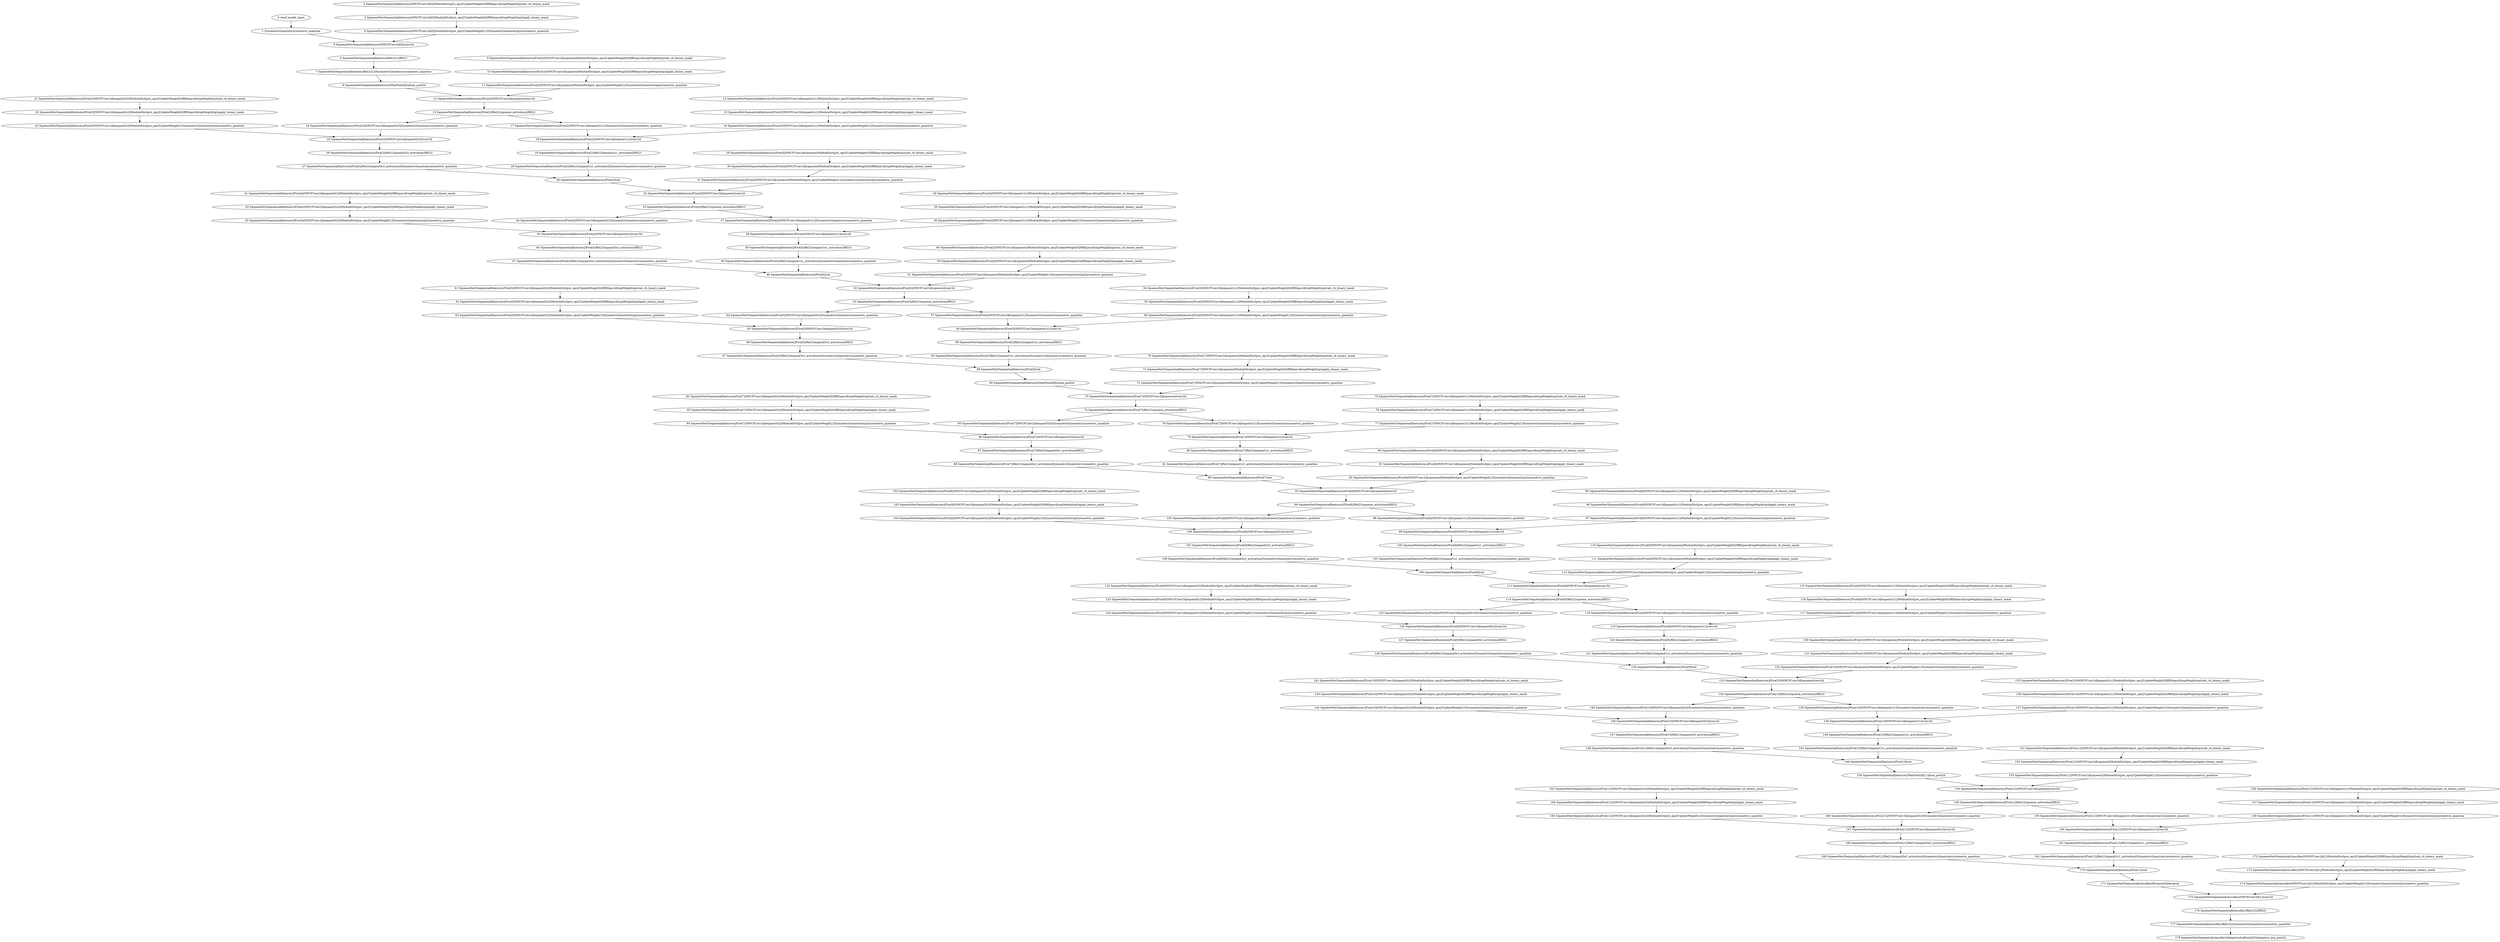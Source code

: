 strict digraph  {
"0 /nncf_model_input" [id=0, scope="", type=nncf_model_input];
"1 SymmetricQuantizer/symmetric_quantize" [id=1, scope=SymmetricQuantizer, type=symmetric_quantize];
"2 SqueezeNet/Sequential[features]/NNCFConv2d[0]/ModuleDict[pre_ops]/UpdateWeight[0]/RBSparsifyingWeight[op]/calc_rb_binary_mask" [id=2, scope="SqueezeNet/Sequential[features]/NNCFConv2d[0]/ModuleDict[pre_ops]/UpdateWeight[0]/RBSparsifyingWeight[op]", type=calc_rb_binary_mask];
"3 SqueezeNet/Sequential[features]/NNCFConv2d[0]/ModuleDict[pre_ops]/UpdateWeight[0]/RBSparsifyingWeight[op]/apply_binary_mask" [id=3, scope="SqueezeNet/Sequential[features]/NNCFConv2d[0]/ModuleDict[pre_ops]/UpdateWeight[0]/RBSparsifyingWeight[op]", type=apply_binary_mask];
"4 SqueezeNet/Sequential[features]/NNCFConv2d[0]/ModuleDict[pre_ops]/UpdateWeight[1]/SymmetricQuantizer[op]/symmetric_quantize" [id=4, scope="SqueezeNet/Sequential[features]/NNCFConv2d[0]/ModuleDict[pre_ops]/UpdateWeight[1]/SymmetricQuantizer[op]", type=symmetric_quantize];
"5 SqueezeNet/Sequential[features]/NNCFConv2d[0]/conv2d" [id=5, scope="SqueezeNet/Sequential[features]/NNCFConv2d[0]", type=conv2d];
"6 SqueezeNet/Sequential[features]/ReLU[1]/RELU" [id=6, scope="SqueezeNet/Sequential[features]/ReLU[1]", type=RELU];
"7 SqueezeNet/Sequential[features]/ReLU[1]/SymmetricQuantizer/symmetric_quantize" [id=7, scope="SqueezeNet/Sequential[features]/ReLU[1]/SymmetricQuantizer", type=symmetric_quantize];
"8 SqueezeNet/Sequential[features]/MaxPool2d[2]/max_pool2d" [id=8, scope="SqueezeNet/Sequential[features]/MaxPool2d[2]", type=max_pool2d];
"9 SqueezeNet/Sequential[features]/Fire[3]/NNCFConv2d[squeeze]/ModuleDict[pre_ops]/UpdateWeight[0]/RBSparsifyingWeight[op]/calc_rb_binary_mask" [id=9, scope="SqueezeNet/Sequential[features]/Fire[3]/NNCFConv2d[squeeze]/ModuleDict[pre_ops]/UpdateWeight[0]/RBSparsifyingWeight[op]", type=calc_rb_binary_mask];
"10 SqueezeNet/Sequential[features]/Fire[3]/NNCFConv2d[squeeze]/ModuleDict[pre_ops]/UpdateWeight[0]/RBSparsifyingWeight[op]/apply_binary_mask" [id=10, scope="SqueezeNet/Sequential[features]/Fire[3]/NNCFConv2d[squeeze]/ModuleDict[pre_ops]/UpdateWeight[0]/RBSparsifyingWeight[op]", type=apply_binary_mask];
"11 SqueezeNet/Sequential[features]/Fire[3]/NNCFConv2d[squeeze]/ModuleDict[pre_ops]/UpdateWeight[1]/SymmetricQuantizer[op]/symmetric_quantize" [id=11, scope="SqueezeNet/Sequential[features]/Fire[3]/NNCFConv2d[squeeze]/ModuleDict[pre_ops]/UpdateWeight[1]/SymmetricQuantizer[op]", type=symmetric_quantize];
"12 SqueezeNet/Sequential[features]/Fire[3]/NNCFConv2d[squeeze]/conv2d" [id=12, scope="SqueezeNet/Sequential[features]/Fire[3]/NNCFConv2d[squeeze]", type=conv2d];
"13 SqueezeNet/Sequential[features]/Fire[3]/ReLU[squeeze_activation]/RELU" [id=13, scope="SqueezeNet/Sequential[features]/Fire[3]/ReLU[squeeze_activation]", type=RELU];
"14 SqueezeNet/Sequential[features]/Fire[3]/NNCFConv2d[expand1x1]/ModuleDict[pre_ops]/UpdateWeight[0]/RBSparsifyingWeight[op]/calc_rb_binary_mask" [id=14, scope="SqueezeNet/Sequential[features]/Fire[3]/NNCFConv2d[expand1x1]/ModuleDict[pre_ops]/UpdateWeight[0]/RBSparsifyingWeight[op]", type=calc_rb_binary_mask];
"15 SqueezeNet/Sequential[features]/Fire[3]/NNCFConv2d[expand1x1]/ModuleDict[pre_ops]/UpdateWeight[0]/RBSparsifyingWeight[op]/apply_binary_mask" [id=15, scope="SqueezeNet/Sequential[features]/Fire[3]/NNCFConv2d[expand1x1]/ModuleDict[pre_ops]/UpdateWeight[0]/RBSparsifyingWeight[op]", type=apply_binary_mask];
"16 SqueezeNet/Sequential[features]/Fire[3]/NNCFConv2d[expand1x1]/ModuleDict[pre_ops]/UpdateWeight[1]/SymmetricQuantizer[op]/symmetric_quantize" [id=16, scope="SqueezeNet/Sequential[features]/Fire[3]/NNCFConv2d[expand1x1]/ModuleDict[pre_ops]/UpdateWeight[1]/SymmetricQuantizer[op]", type=symmetric_quantize];
"17 SqueezeNet/Sequential[features]/Fire[3]/NNCFConv2d[expand1x1]/SymmetricQuantizer/symmetric_quantize" [id=17, scope="SqueezeNet/Sequential[features]/Fire[3]/NNCFConv2d[expand1x1]/SymmetricQuantizer", type=symmetric_quantize];
"18 SqueezeNet/Sequential[features]/Fire[3]/NNCFConv2d[expand1x1]/conv2d" [id=18, scope="SqueezeNet/Sequential[features]/Fire[3]/NNCFConv2d[expand1x1]", type=conv2d];
"19 SqueezeNet/Sequential[features]/Fire[3]/ReLU[expand1x1_activation]/RELU" [id=19, scope="SqueezeNet/Sequential[features]/Fire[3]/ReLU[expand1x1_activation]", type=RELU];
"20 SqueezeNet/Sequential[features]/Fire[3]/ReLU[expand1x1_activation]/SymmetricQuantizer/symmetric_quantize" [id=20, scope="SqueezeNet/Sequential[features]/Fire[3]/ReLU[expand1x1_activation]/SymmetricQuantizer", type=symmetric_quantize];
"21 SqueezeNet/Sequential[features]/Fire[3]/NNCFConv2d[expand3x3]/ModuleDict[pre_ops]/UpdateWeight[0]/RBSparsifyingWeight[op]/calc_rb_binary_mask" [id=21, scope="SqueezeNet/Sequential[features]/Fire[3]/NNCFConv2d[expand3x3]/ModuleDict[pre_ops]/UpdateWeight[0]/RBSparsifyingWeight[op]", type=calc_rb_binary_mask];
"22 SqueezeNet/Sequential[features]/Fire[3]/NNCFConv2d[expand3x3]/ModuleDict[pre_ops]/UpdateWeight[0]/RBSparsifyingWeight[op]/apply_binary_mask" [id=22, scope="SqueezeNet/Sequential[features]/Fire[3]/NNCFConv2d[expand3x3]/ModuleDict[pre_ops]/UpdateWeight[0]/RBSparsifyingWeight[op]", type=apply_binary_mask];
"23 SqueezeNet/Sequential[features]/Fire[3]/NNCFConv2d[expand3x3]/ModuleDict[pre_ops]/UpdateWeight[1]/SymmetricQuantizer[op]/symmetric_quantize" [id=23, scope="SqueezeNet/Sequential[features]/Fire[3]/NNCFConv2d[expand3x3]/ModuleDict[pre_ops]/UpdateWeight[1]/SymmetricQuantizer[op]", type=symmetric_quantize];
"24 SqueezeNet/Sequential[features]/Fire[3]/NNCFConv2d[expand3x3]/SymmetricQuantizer/symmetric_quantize" [id=24, scope="SqueezeNet/Sequential[features]/Fire[3]/NNCFConv2d[expand3x3]/SymmetricQuantizer", type=symmetric_quantize];
"25 SqueezeNet/Sequential[features]/Fire[3]/NNCFConv2d[expand3x3]/conv2d" [id=25, scope="SqueezeNet/Sequential[features]/Fire[3]/NNCFConv2d[expand3x3]", type=conv2d];
"26 SqueezeNet/Sequential[features]/Fire[3]/ReLU[expand3x3_activation]/RELU" [id=26, scope="SqueezeNet/Sequential[features]/Fire[3]/ReLU[expand3x3_activation]", type=RELU];
"27 SqueezeNet/Sequential[features]/Fire[3]/ReLU[expand3x3_activation]/SymmetricQuantizer/symmetric_quantize" [id=27, scope="SqueezeNet/Sequential[features]/Fire[3]/ReLU[expand3x3_activation]/SymmetricQuantizer", type=symmetric_quantize];
"28 SqueezeNet/Sequential[features]/Fire[3]/cat" [id=28, scope="SqueezeNet/Sequential[features]/Fire[3]", type=cat];
"29 SqueezeNet/Sequential[features]/Fire[4]/NNCFConv2d[squeeze]/ModuleDict[pre_ops]/UpdateWeight[0]/RBSparsifyingWeight[op]/calc_rb_binary_mask" [id=29, scope="SqueezeNet/Sequential[features]/Fire[4]/NNCFConv2d[squeeze]/ModuleDict[pre_ops]/UpdateWeight[0]/RBSparsifyingWeight[op]", type=calc_rb_binary_mask];
"30 SqueezeNet/Sequential[features]/Fire[4]/NNCFConv2d[squeeze]/ModuleDict[pre_ops]/UpdateWeight[0]/RBSparsifyingWeight[op]/apply_binary_mask" [id=30, scope="SqueezeNet/Sequential[features]/Fire[4]/NNCFConv2d[squeeze]/ModuleDict[pre_ops]/UpdateWeight[0]/RBSparsifyingWeight[op]", type=apply_binary_mask];
"31 SqueezeNet/Sequential[features]/Fire[4]/NNCFConv2d[squeeze]/ModuleDict[pre_ops]/UpdateWeight[1]/SymmetricQuantizer[op]/symmetric_quantize" [id=31, scope="SqueezeNet/Sequential[features]/Fire[4]/NNCFConv2d[squeeze]/ModuleDict[pre_ops]/UpdateWeight[1]/SymmetricQuantizer[op]", type=symmetric_quantize];
"32 SqueezeNet/Sequential[features]/Fire[4]/NNCFConv2d[squeeze]/conv2d" [id=32, scope="SqueezeNet/Sequential[features]/Fire[4]/NNCFConv2d[squeeze]", type=conv2d];
"33 SqueezeNet/Sequential[features]/Fire[4]/ReLU[squeeze_activation]/RELU" [id=33, scope="SqueezeNet/Sequential[features]/Fire[4]/ReLU[squeeze_activation]", type=RELU];
"34 SqueezeNet/Sequential[features]/Fire[4]/NNCFConv2d[expand1x1]/ModuleDict[pre_ops]/UpdateWeight[0]/RBSparsifyingWeight[op]/calc_rb_binary_mask" [id=34, scope="SqueezeNet/Sequential[features]/Fire[4]/NNCFConv2d[expand1x1]/ModuleDict[pre_ops]/UpdateWeight[0]/RBSparsifyingWeight[op]", type=calc_rb_binary_mask];
"35 SqueezeNet/Sequential[features]/Fire[4]/NNCFConv2d[expand1x1]/ModuleDict[pre_ops]/UpdateWeight[0]/RBSparsifyingWeight[op]/apply_binary_mask" [id=35, scope="SqueezeNet/Sequential[features]/Fire[4]/NNCFConv2d[expand1x1]/ModuleDict[pre_ops]/UpdateWeight[0]/RBSparsifyingWeight[op]", type=apply_binary_mask];
"36 SqueezeNet/Sequential[features]/Fire[4]/NNCFConv2d[expand1x1]/ModuleDict[pre_ops]/UpdateWeight[1]/SymmetricQuantizer[op]/symmetric_quantize" [id=36, scope="SqueezeNet/Sequential[features]/Fire[4]/NNCFConv2d[expand1x1]/ModuleDict[pre_ops]/UpdateWeight[1]/SymmetricQuantizer[op]", type=symmetric_quantize];
"37 SqueezeNet/Sequential[features]/Fire[4]/NNCFConv2d[expand1x1]/SymmetricQuantizer/symmetric_quantize" [id=37, scope="SqueezeNet/Sequential[features]/Fire[4]/NNCFConv2d[expand1x1]/SymmetricQuantizer", type=symmetric_quantize];
"38 SqueezeNet/Sequential[features]/Fire[4]/NNCFConv2d[expand1x1]/conv2d" [id=38, scope="SqueezeNet/Sequential[features]/Fire[4]/NNCFConv2d[expand1x1]", type=conv2d];
"39 SqueezeNet/Sequential[features]/Fire[4]/ReLU[expand1x1_activation]/RELU" [id=39, scope="SqueezeNet/Sequential[features]/Fire[4]/ReLU[expand1x1_activation]", type=RELU];
"40 SqueezeNet/Sequential[features]/Fire[4]/ReLU[expand1x1_activation]/SymmetricQuantizer/symmetric_quantize" [id=40, scope="SqueezeNet/Sequential[features]/Fire[4]/ReLU[expand1x1_activation]/SymmetricQuantizer", type=symmetric_quantize];
"41 SqueezeNet/Sequential[features]/Fire[4]/NNCFConv2d[expand3x3]/ModuleDict[pre_ops]/UpdateWeight[0]/RBSparsifyingWeight[op]/calc_rb_binary_mask" [id=41, scope="SqueezeNet/Sequential[features]/Fire[4]/NNCFConv2d[expand3x3]/ModuleDict[pre_ops]/UpdateWeight[0]/RBSparsifyingWeight[op]", type=calc_rb_binary_mask];
"42 SqueezeNet/Sequential[features]/Fire[4]/NNCFConv2d[expand3x3]/ModuleDict[pre_ops]/UpdateWeight[0]/RBSparsifyingWeight[op]/apply_binary_mask" [id=42, scope="SqueezeNet/Sequential[features]/Fire[4]/NNCFConv2d[expand3x3]/ModuleDict[pre_ops]/UpdateWeight[0]/RBSparsifyingWeight[op]", type=apply_binary_mask];
"43 SqueezeNet/Sequential[features]/Fire[4]/NNCFConv2d[expand3x3]/ModuleDict[pre_ops]/UpdateWeight[1]/SymmetricQuantizer[op]/symmetric_quantize" [id=43, scope="SqueezeNet/Sequential[features]/Fire[4]/NNCFConv2d[expand3x3]/ModuleDict[pre_ops]/UpdateWeight[1]/SymmetricQuantizer[op]", type=symmetric_quantize];
"44 SqueezeNet/Sequential[features]/Fire[4]/NNCFConv2d[expand3x3]/SymmetricQuantizer/symmetric_quantize" [id=44, scope="SqueezeNet/Sequential[features]/Fire[4]/NNCFConv2d[expand3x3]/SymmetricQuantizer", type=symmetric_quantize];
"45 SqueezeNet/Sequential[features]/Fire[4]/NNCFConv2d[expand3x3]/conv2d" [id=45, scope="SqueezeNet/Sequential[features]/Fire[4]/NNCFConv2d[expand3x3]", type=conv2d];
"46 SqueezeNet/Sequential[features]/Fire[4]/ReLU[expand3x3_activation]/RELU" [id=46, scope="SqueezeNet/Sequential[features]/Fire[4]/ReLU[expand3x3_activation]", type=RELU];
"47 SqueezeNet/Sequential[features]/Fire[4]/ReLU[expand3x3_activation]/SymmetricQuantizer/symmetric_quantize" [id=47, scope="SqueezeNet/Sequential[features]/Fire[4]/ReLU[expand3x3_activation]/SymmetricQuantizer", type=symmetric_quantize];
"48 SqueezeNet/Sequential[features]/Fire[4]/cat" [id=48, scope="SqueezeNet/Sequential[features]/Fire[4]", type=cat];
"49 SqueezeNet/Sequential[features]/Fire[5]/NNCFConv2d[squeeze]/ModuleDict[pre_ops]/UpdateWeight[0]/RBSparsifyingWeight[op]/calc_rb_binary_mask" [id=49, scope="SqueezeNet/Sequential[features]/Fire[5]/NNCFConv2d[squeeze]/ModuleDict[pre_ops]/UpdateWeight[0]/RBSparsifyingWeight[op]", type=calc_rb_binary_mask];
"50 SqueezeNet/Sequential[features]/Fire[5]/NNCFConv2d[squeeze]/ModuleDict[pre_ops]/UpdateWeight[0]/RBSparsifyingWeight[op]/apply_binary_mask" [id=50, scope="SqueezeNet/Sequential[features]/Fire[5]/NNCFConv2d[squeeze]/ModuleDict[pre_ops]/UpdateWeight[0]/RBSparsifyingWeight[op]", type=apply_binary_mask];
"51 SqueezeNet/Sequential[features]/Fire[5]/NNCFConv2d[squeeze]/ModuleDict[pre_ops]/UpdateWeight[1]/SymmetricQuantizer[op]/symmetric_quantize" [id=51, scope="SqueezeNet/Sequential[features]/Fire[5]/NNCFConv2d[squeeze]/ModuleDict[pre_ops]/UpdateWeight[1]/SymmetricQuantizer[op]", type=symmetric_quantize];
"52 SqueezeNet/Sequential[features]/Fire[5]/NNCFConv2d[squeeze]/conv2d" [id=52, scope="SqueezeNet/Sequential[features]/Fire[5]/NNCFConv2d[squeeze]", type=conv2d];
"53 SqueezeNet/Sequential[features]/Fire[5]/ReLU[squeeze_activation]/RELU" [id=53, scope="SqueezeNet/Sequential[features]/Fire[5]/ReLU[squeeze_activation]", type=RELU];
"54 SqueezeNet/Sequential[features]/Fire[5]/NNCFConv2d[expand1x1]/ModuleDict[pre_ops]/UpdateWeight[0]/RBSparsifyingWeight[op]/calc_rb_binary_mask" [id=54, scope="SqueezeNet/Sequential[features]/Fire[5]/NNCFConv2d[expand1x1]/ModuleDict[pre_ops]/UpdateWeight[0]/RBSparsifyingWeight[op]", type=calc_rb_binary_mask];
"55 SqueezeNet/Sequential[features]/Fire[5]/NNCFConv2d[expand1x1]/ModuleDict[pre_ops]/UpdateWeight[0]/RBSparsifyingWeight[op]/apply_binary_mask" [id=55, scope="SqueezeNet/Sequential[features]/Fire[5]/NNCFConv2d[expand1x1]/ModuleDict[pre_ops]/UpdateWeight[0]/RBSparsifyingWeight[op]", type=apply_binary_mask];
"56 SqueezeNet/Sequential[features]/Fire[5]/NNCFConv2d[expand1x1]/ModuleDict[pre_ops]/UpdateWeight[1]/SymmetricQuantizer[op]/symmetric_quantize" [id=56, scope="SqueezeNet/Sequential[features]/Fire[5]/NNCFConv2d[expand1x1]/ModuleDict[pre_ops]/UpdateWeight[1]/SymmetricQuantizer[op]", type=symmetric_quantize];
"57 SqueezeNet/Sequential[features]/Fire[5]/NNCFConv2d[expand1x1]/SymmetricQuantizer/symmetric_quantize" [id=57, scope="SqueezeNet/Sequential[features]/Fire[5]/NNCFConv2d[expand1x1]/SymmetricQuantizer", type=symmetric_quantize];
"58 SqueezeNet/Sequential[features]/Fire[5]/NNCFConv2d[expand1x1]/conv2d" [id=58, scope="SqueezeNet/Sequential[features]/Fire[5]/NNCFConv2d[expand1x1]", type=conv2d];
"59 SqueezeNet/Sequential[features]/Fire[5]/ReLU[expand1x1_activation]/RELU" [id=59, scope="SqueezeNet/Sequential[features]/Fire[5]/ReLU[expand1x1_activation]", type=RELU];
"60 SqueezeNet/Sequential[features]/Fire[5]/ReLU[expand1x1_activation]/SymmetricQuantizer/symmetric_quantize" [id=60, scope="SqueezeNet/Sequential[features]/Fire[5]/ReLU[expand1x1_activation]/SymmetricQuantizer", type=symmetric_quantize];
"61 SqueezeNet/Sequential[features]/Fire[5]/NNCFConv2d[expand3x3]/ModuleDict[pre_ops]/UpdateWeight[0]/RBSparsifyingWeight[op]/calc_rb_binary_mask" [id=61, scope="SqueezeNet/Sequential[features]/Fire[5]/NNCFConv2d[expand3x3]/ModuleDict[pre_ops]/UpdateWeight[0]/RBSparsifyingWeight[op]", type=calc_rb_binary_mask];
"62 SqueezeNet/Sequential[features]/Fire[5]/NNCFConv2d[expand3x3]/ModuleDict[pre_ops]/UpdateWeight[0]/RBSparsifyingWeight[op]/apply_binary_mask" [id=62, scope="SqueezeNet/Sequential[features]/Fire[5]/NNCFConv2d[expand3x3]/ModuleDict[pre_ops]/UpdateWeight[0]/RBSparsifyingWeight[op]", type=apply_binary_mask];
"63 SqueezeNet/Sequential[features]/Fire[5]/NNCFConv2d[expand3x3]/ModuleDict[pre_ops]/UpdateWeight[1]/SymmetricQuantizer[op]/symmetric_quantize" [id=63, scope="SqueezeNet/Sequential[features]/Fire[5]/NNCFConv2d[expand3x3]/ModuleDict[pre_ops]/UpdateWeight[1]/SymmetricQuantizer[op]", type=symmetric_quantize];
"64 SqueezeNet/Sequential[features]/Fire[5]/NNCFConv2d[expand3x3]/SymmetricQuantizer/symmetric_quantize" [id=64, scope="SqueezeNet/Sequential[features]/Fire[5]/NNCFConv2d[expand3x3]/SymmetricQuantizer", type=symmetric_quantize];
"65 SqueezeNet/Sequential[features]/Fire[5]/NNCFConv2d[expand3x3]/conv2d" [id=65, scope="SqueezeNet/Sequential[features]/Fire[5]/NNCFConv2d[expand3x3]", type=conv2d];
"66 SqueezeNet/Sequential[features]/Fire[5]/ReLU[expand3x3_activation]/RELU" [id=66, scope="SqueezeNet/Sequential[features]/Fire[5]/ReLU[expand3x3_activation]", type=RELU];
"67 SqueezeNet/Sequential[features]/Fire[5]/ReLU[expand3x3_activation]/SymmetricQuantizer/symmetric_quantize" [id=67, scope="SqueezeNet/Sequential[features]/Fire[5]/ReLU[expand3x3_activation]/SymmetricQuantizer", type=symmetric_quantize];
"68 SqueezeNet/Sequential[features]/Fire[5]/cat" [id=68, scope="SqueezeNet/Sequential[features]/Fire[5]", type=cat];
"69 SqueezeNet/Sequential[features]/MaxPool2d[6]/max_pool2d" [id=69, scope="SqueezeNet/Sequential[features]/MaxPool2d[6]", type=max_pool2d];
"70 SqueezeNet/Sequential[features]/Fire[7]/NNCFConv2d[squeeze]/ModuleDict[pre_ops]/UpdateWeight[0]/RBSparsifyingWeight[op]/calc_rb_binary_mask" [id=70, scope="SqueezeNet/Sequential[features]/Fire[7]/NNCFConv2d[squeeze]/ModuleDict[pre_ops]/UpdateWeight[0]/RBSparsifyingWeight[op]", type=calc_rb_binary_mask];
"71 SqueezeNet/Sequential[features]/Fire[7]/NNCFConv2d[squeeze]/ModuleDict[pre_ops]/UpdateWeight[0]/RBSparsifyingWeight[op]/apply_binary_mask" [id=71, scope="SqueezeNet/Sequential[features]/Fire[7]/NNCFConv2d[squeeze]/ModuleDict[pre_ops]/UpdateWeight[0]/RBSparsifyingWeight[op]", type=apply_binary_mask];
"72 SqueezeNet/Sequential[features]/Fire[7]/NNCFConv2d[squeeze]/ModuleDict[pre_ops]/UpdateWeight[1]/SymmetricQuantizer[op]/symmetric_quantize" [id=72, scope="SqueezeNet/Sequential[features]/Fire[7]/NNCFConv2d[squeeze]/ModuleDict[pre_ops]/UpdateWeight[1]/SymmetricQuantizer[op]", type=symmetric_quantize];
"73 SqueezeNet/Sequential[features]/Fire[7]/NNCFConv2d[squeeze]/conv2d" [id=73, scope="SqueezeNet/Sequential[features]/Fire[7]/NNCFConv2d[squeeze]", type=conv2d];
"74 SqueezeNet/Sequential[features]/Fire[7]/ReLU[squeeze_activation]/RELU" [id=74, scope="SqueezeNet/Sequential[features]/Fire[7]/ReLU[squeeze_activation]", type=RELU];
"75 SqueezeNet/Sequential[features]/Fire[7]/NNCFConv2d[expand1x1]/ModuleDict[pre_ops]/UpdateWeight[0]/RBSparsifyingWeight[op]/calc_rb_binary_mask" [id=75, scope="SqueezeNet/Sequential[features]/Fire[7]/NNCFConv2d[expand1x1]/ModuleDict[pre_ops]/UpdateWeight[0]/RBSparsifyingWeight[op]", type=calc_rb_binary_mask];
"76 SqueezeNet/Sequential[features]/Fire[7]/NNCFConv2d[expand1x1]/ModuleDict[pre_ops]/UpdateWeight[0]/RBSparsifyingWeight[op]/apply_binary_mask" [id=76, scope="SqueezeNet/Sequential[features]/Fire[7]/NNCFConv2d[expand1x1]/ModuleDict[pre_ops]/UpdateWeight[0]/RBSparsifyingWeight[op]", type=apply_binary_mask];
"77 SqueezeNet/Sequential[features]/Fire[7]/NNCFConv2d[expand1x1]/ModuleDict[pre_ops]/UpdateWeight[1]/SymmetricQuantizer[op]/symmetric_quantize" [id=77, scope="SqueezeNet/Sequential[features]/Fire[7]/NNCFConv2d[expand1x1]/ModuleDict[pre_ops]/UpdateWeight[1]/SymmetricQuantizer[op]", type=symmetric_quantize];
"78 SqueezeNet/Sequential[features]/Fire[7]/NNCFConv2d[expand1x1]/SymmetricQuantizer/symmetric_quantize" [id=78, scope="SqueezeNet/Sequential[features]/Fire[7]/NNCFConv2d[expand1x1]/SymmetricQuantizer", type=symmetric_quantize];
"79 SqueezeNet/Sequential[features]/Fire[7]/NNCFConv2d[expand1x1]/conv2d" [id=79, scope="SqueezeNet/Sequential[features]/Fire[7]/NNCFConv2d[expand1x1]", type=conv2d];
"80 SqueezeNet/Sequential[features]/Fire[7]/ReLU[expand1x1_activation]/RELU" [id=80, scope="SqueezeNet/Sequential[features]/Fire[7]/ReLU[expand1x1_activation]", type=RELU];
"81 SqueezeNet/Sequential[features]/Fire[7]/ReLU[expand1x1_activation]/SymmetricQuantizer/symmetric_quantize" [id=81, scope="SqueezeNet/Sequential[features]/Fire[7]/ReLU[expand1x1_activation]/SymmetricQuantizer", type=symmetric_quantize];
"82 SqueezeNet/Sequential[features]/Fire[7]/NNCFConv2d[expand3x3]/ModuleDict[pre_ops]/UpdateWeight[0]/RBSparsifyingWeight[op]/calc_rb_binary_mask" [id=82, scope="SqueezeNet/Sequential[features]/Fire[7]/NNCFConv2d[expand3x3]/ModuleDict[pre_ops]/UpdateWeight[0]/RBSparsifyingWeight[op]", type=calc_rb_binary_mask];
"83 SqueezeNet/Sequential[features]/Fire[7]/NNCFConv2d[expand3x3]/ModuleDict[pre_ops]/UpdateWeight[0]/RBSparsifyingWeight[op]/apply_binary_mask" [id=83, scope="SqueezeNet/Sequential[features]/Fire[7]/NNCFConv2d[expand3x3]/ModuleDict[pre_ops]/UpdateWeight[0]/RBSparsifyingWeight[op]", type=apply_binary_mask];
"84 SqueezeNet/Sequential[features]/Fire[7]/NNCFConv2d[expand3x3]/ModuleDict[pre_ops]/UpdateWeight[1]/SymmetricQuantizer[op]/symmetric_quantize" [id=84, scope="SqueezeNet/Sequential[features]/Fire[7]/NNCFConv2d[expand3x3]/ModuleDict[pre_ops]/UpdateWeight[1]/SymmetricQuantizer[op]", type=symmetric_quantize];
"85 SqueezeNet/Sequential[features]/Fire[7]/NNCFConv2d[expand3x3]/SymmetricQuantizer/symmetric_quantize" [id=85, scope="SqueezeNet/Sequential[features]/Fire[7]/NNCFConv2d[expand3x3]/SymmetricQuantizer", type=symmetric_quantize];
"86 SqueezeNet/Sequential[features]/Fire[7]/NNCFConv2d[expand3x3]/conv2d" [id=86, scope="SqueezeNet/Sequential[features]/Fire[7]/NNCFConv2d[expand3x3]", type=conv2d];
"87 SqueezeNet/Sequential[features]/Fire[7]/ReLU[expand3x3_activation]/RELU" [id=87, scope="SqueezeNet/Sequential[features]/Fire[7]/ReLU[expand3x3_activation]", type=RELU];
"88 SqueezeNet/Sequential[features]/Fire[7]/ReLU[expand3x3_activation]/SymmetricQuantizer/symmetric_quantize" [id=88, scope="SqueezeNet/Sequential[features]/Fire[7]/ReLU[expand3x3_activation]/SymmetricQuantizer", type=symmetric_quantize];
"89 SqueezeNet/Sequential[features]/Fire[7]/cat" [id=89, scope="SqueezeNet/Sequential[features]/Fire[7]", type=cat];
"90 SqueezeNet/Sequential[features]/Fire[8]/NNCFConv2d[squeeze]/ModuleDict[pre_ops]/UpdateWeight[0]/RBSparsifyingWeight[op]/calc_rb_binary_mask" [id=90, scope="SqueezeNet/Sequential[features]/Fire[8]/NNCFConv2d[squeeze]/ModuleDict[pre_ops]/UpdateWeight[0]/RBSparsifyingWeight[op]", type=calc_rb_binary_mask];
"91 SqueezeNet/Sequential[features]/Fire[8]/NNCFConv2d[squeeze]/ModuleDict[pre_ops]/UpdateWeight[0]/RBSparsifyingWeight[op]/apply_binary_mask" [id=91, scope="SqueezeNet/Sequential[features]/Fire[8]/NNCFConv2d[squeeze]/ModuleDict[pre_ops]/UpdateWeight[0]/RBSparsifyingWeight[op]", type=apply_binary_mask];
"92 SqueezeNet/Sequential[features]/Fire[8]/NNCFConv2d[squeeze]/ModuleDict[pre_ops]/UpdateWeight[1]/SymmetricQuantizer[op]/symmetric_quantize" [id=92, scope="SqueezeNet/Sequential[features]/Fire[8]/NNCFConv2d[squeeze]/ModuleDict[pre_ops]/UpdateWeight[1]/SymmetricQuantizer[op]", type=symmetric_quantize];
"93 SqueezeNet/Sequential[features]/Fire[8]/NNCFConv2d[squeeze]/conv2d" [id=93, scope="SqueezeNet/Sequential[features]/Fire[8]/NNCFConv2d[squeeze]", type=conv2d];
"94 SqueezeNet/Sequential[features]/Fire[8]/ReLU[squeeze_activation]/RELU" [id=94, scope="SqueezeNet/Sequential[features]/Fire[8]/ReLU[squeeze_activation]", type=RELU];
"95 SqueezeNet/Sequential[features]/Fire[8]/NNCFConv2d[expand1x1]/ModuleDict[pre_ops]/UpdateWeight[0]/RBSparsifyingWeight[op]/calc_rb_binary_mask" [id=95, scope="SqueezeNet/Sequential[features]/Fire[8]/NNCFConv2d[expand1x1]/ModuleDict[pre_ops]/UpdateWeight[0]/RBSparsifyingWeight[op]", type=calc_rb_binary_mask];
"96 SqueezeNet/Sequential[features]/Fire[8]/NNCFConv2d[expand1x1]/ModuleDict[pre_ops]/UpdateWeight[0]/RBSparsifyingWeight[op]/apply_binary_mask" [id=96, scope="SqueezeNet/Sequential[features]/Fire[8]/NNCFConv2d[expand1x1]/ModuleDict[pre_ops]/UpdateWeight[0]/RBSparsifyingWeight[op]", type=apply_binary_mask];
"97 SqueezeNet/Sequential[features]/Fire[8]/NNCFConv2d[expand1x1]/ModuleDict[pre_ops]/UpdateWeight[1]/SymmetricQuantizer[op]/symmetric_quantize" [id=97, scope="SqueezeNet/Sequential[features]/Fire[8]/NNCFConv2d[expand1x1]/ModuleDict[pre_ops]/UpdateWeight[1]/SymmetricQuantizer[op]", type=symmetric_quantize];
"98 SqueezeNet/Sequential[features]/Fire[8]/NNCFConv2d[expand1x1]/SymmetricQuantizer/symmetric_quantize" [id=98, scope="SqueezeNet/Sequential[features]/Fire[8]/NNCFConv2d[expand1x1]/SymmetricQuantizer", type=symmetric_quantize];
"99 SqueezeNet/Sequential[features]/Fire[8]/NNCFConv2d[expand1x1]/conv2d" [id=99, scope="SqueezeNet/Sequential[features]/Fire[8]/NNCFConv2d[expand1x1]", type=conv2d];
"100 SqueezeNet/Sequential[features]/Fire[8]/ReLU[expand1x1_activation]/RELU" [id=100, scope="SqueezeNet/Sequential[features]/Fire[8]/ReLU[expand1x1_activation]", type=RELU];
"101 SqueezeNet/Sequential[features]/Fire[8]/ReLU[expand1x1_activation]/SymmetricQuantizer/symmetric_quantize" [id=101, scope="SqueezeNet/Sequential[features]/Fire[8]/ReLU[expand1x1_activation]/SymmetricQuantizer", type=symmetric_quantize];
"102 SqueezeNet/Sequential[features]/Fire[8]/NNCFConv2d[expand3x3]/ModuleDict[pre_ops]/UpdateWeight[0]/RBSparsifyingWeight[op]/calc_rb_binary_mask" [id=102, scope="SqueezeNet/Sequential[features]/Fire[8]/NNCFConv2d[expand3x3]/ModuleDict[pre_ops]/UpdateWeight[0]/RBSparsifyingWeight[op]", type=calc_rb_binary_mask];
"103 SqueezeNet/Sequential[features]/Fire[8]/NNCFConv2d[expand3x3]/ModuleDict[pre_ops]/UpdateWeight[0]/RBSparsifyingWeight[op]/apply_binary_mask" [id=103, scope="SqueezeNet/Sequential[features]/Fire[8]/NNCFConv2d[expand3x3]/ModuleDict[pre_ops]/UpdateWeight[0]/RBSparsifyingWeight[op]", type=apply_binary_mask];
"104 SqueezeNet/Sequential[features]/Fire[8]/NNCFConv2d[expand3x3]/ModuleDict[pre_ops]/UpdateWeight[1]/SymmetricQuantizer[op]/symmetric_quantize" [id=104, scope="SqueezeNet/Sequential[features]/Fire[8]/NNCFConv2d[expand3x3]/ModuleDict[pre_ops]/UpdateWeight[1]/SymmetricQuantizer[op]", type=symmetric_quantize];
"105 SqueezeNet/Sequential[features]/Fire[8]/NNCFConv2d[expand3x3]/SymmetricQuantizer/symmetric_quantize" [id=105, scope="SqueezeNet/Sequential[features]/Fire[8]/NNCFConv2d[expand3x3]/SymmetricQuantizer", type=symmetric_quantize];
"106 SqueezeNet/Sequential[features]/Fire[8]/NNCFConv2d[expand3x3]/conv2d" [id=106, scope="SqueezeNet/Sequential[features]/Fire[8]/NNCFConv2d[expand3x3]", type=conv2d];
"107 SqueezeNet/Sequential[features]/Fire[8]/ReLU[expand3x3_activation]/RELU" [id=107, scope="SqueezeNet/Sequential[features]/Fire[8]/ReLU[expand3x3_activation]", type=RELU];
"108 SqueezeNet/Sequential[features]/Fire[8]/ReLU[expand3x3_activation]/SymmetricQuantizer/symmetric_quantize" [id=108, scope="SqueezeNet/Sequential[features]/Fire[8]/ReLU[expand3x3_activation]/SymmetricQuantizer", type=symmetric_quantize];
"109 SqueezeNet/Sequential[features]/Fire[8]/cat" [id=109, scope="SqueezeNet/Sequential[features]/Fire[8]", type=cat];
"110 SqueezeNet/Sequential[features]/Fire[9]/NNCFConv2d[squeeze]/ModuleDict[pre_ops]/UpdateWeight[0]/RBSparsifyingWeight[op]/calc_rb_binary_mask" [id=110, scope="SqueezeNet/Sequential[features]/Fire[9]/NNCFConv2d[squeeze]/ModuleDict[pre_ops]/UpdateWeight[0]/RBSparsifyingWeight[op]", type=calc_rb_binary_mask];
"111 SqueezeNet/Sequential[features]/Fire[9]/NNCFConv2d[squeeze]/ModuleDict[pre_ops]/UpdateWeight[0]/RBSparsifyingWeight[op]/apply_binary_mask" [id=111, scope="SqueezeNet/Sequential[features]/Fire[9]/NNCFConv2d[squeeze]/ModuleDict[pre_ops]/UpdateWeight[0]/RBSparsifyingWeight[op]", type=apply_binary_mask];
"112 SqueezeNet/Sequential[features]/Fire[9]/NNCFConv2d[squeeze]/ModuleDict[pre_ops]/UpdateWeight[1]/SymmetricQuantizer[op]/symmetric_quantize" [id=112, scope="SqueezeNet/Sequential[features]/Fire[9]/NNCFConv2d[squeeze]/ModuleDict[pre_ops]/UpdateWeight[1]/SymmetricQuantizer[op]", type=symmetric_quantize];
"113 SqueezeNet/Sequential[features]/Fire[9]/NNCFConv2d[squeeze]/conv2d" [id=113, scope="SqueezeNet/Sequential[features]/Fire[9]/NNCFConv2d[squeeze]", type=conv2d];
"114 SqueezeNet/Sequential[features]/Fire[9]/ReLU[squeeze_activation]/RELU" [id=114, scope="SqueezeNet/Sequential[features]/Fire[9]/ReLU[squeeze_activation]", type=RELU];
"115 SqueezeNet/Sequential[features]/Fire[9]/NNCFConv2d[expand1x1]/ModuleDict[pre_ops]/UpdateWeight[0]/RBSparsifyingWeight[op]/calc_rb_binary_mask" [id=115, scope="SqueezeNet/Sequential[features]/Fire[9]/NNCFConv2d[expand1x1]/ModuleDict[pre_ops]/UpdateWeight[0]/RBSparsifyingWeight[op]", type=calc_rb_binary_mask];
"116 SqueezeNet/Sequential[features]/Fire[9]/NNCFConv2d[expand1x1]/ModuleDict[pre_ops]/UpdateWeight[0]/RBSparsifyingWeight[op]/apply_binary_mask" [id=116, scope="SqueezeNet/Sequential[features]/Fire[9]/NNCFConv2d[expand1x1]/ModuleDict[pre_ops]/UpdateWeight[0]/RBSparsifyingWeight[op]", type=apply_binary_mask];
"117 SqueezeNet/Sequential[features]/Fire[9]/NNCFConv2d[expand1x1]/ModuleDict[pre_ops]/UpdateWeight[1]/SymmetricQuantizer[op]/symmetric_quantize" [id=117, scope="SqueezeNet/Sequential[features]/Fire[9]/NNCFConv2d[expand1x1]/ModuleDict[pre_ops]/UpdateWeight[1]/SymmetricQuantizer[op]", type=symmetric_quantize];
"118 SqueezeNet/Sequential[features]/Fire[9]/NNCFConv2d[expand1x1]/SymmetricQuantizer/symmetric_quantize" [id=118, scope="SqueezeNet/Sequential[features]/Fire[9]/NNCFConv2d[expand1x1]/SymmetricQuantizer", type=symmetric_quantize];
"119 SqueezeNet/Sequential[features]/Fire[9]/NNCFConv2d[expand1x1]/conv2d" [id=119, scope="SqueezeNet/Sequential[features]/Fire[9]/NNCFConv2d[expand1x1]", type=conv2d];
"120 SqueezeNet/Sequential[features]/Fire[9]/ReLU[expand1x1_activation]/RELU" [id=120, scope="SqueezeNet/Sequential[features]/Fire[9]/ReLU[expand1x1_activation]", type=RELU];
"121 SqueezeNet/Sequential[features]/Fire[9]/ReLU[expand1x1_activation]/SymmetricQuantizer/symmetric_quantize" [id=121, scope="SqueezeNet/Sequential[features]/Fire[9]/ReLU[expand1x1_activation]/SymmetricQuantizer", type=symmetric_quantize];
"122 SqueezeNet/Sequential[features]/Fire[9]/NNCFConv2d[expand3x3]/ModuleDict[pre_ops]/UpdateWeight[0]/RBSparsifyingWeight[op]/calc_rb_binary_mask" [id=122, scope="SqueezeNet/Sequential[features]/Fire[9]/NNCFConv2d[expand3x3]/ModuleDict[pre_ops]/UpdateWeight[0]/RBSparsifyingWeight[op]", type=calc_rb_binary_mask];
"123 SqueezeNet/Sequential[features]/Fire[9]/NNCFConv2d[expand3x3]/ModuleDict[pre_ops]/UpdateWeight[0]/RBSparsifyingWeight[op]/apply_binary_mask" [id=123, scope="SqueezeNet/Sequential[features]/Fire[9]/NNCFConv2d[expand3x3]/ModuleDict[pre_ops]/UpdateWeight[0]/RBSparsifyingWeight[op]", type=apply_binary_mask];
"124 SqueezeNet/Sequential[features]/Fire[9]/NNCFConv2d[expand3x3]/ModuleDict[pre_ops]/UpdateWeight[1]/SymmetricQuantizer[op]/symmetric_quantize" [id=124, scope="SqueezeNet/Sequential[features]/Fire[9]/NNCFConv2d[expand3x3]/ModuleDict[pre_ops]/UpdateWeight[1]/SymmetricQuantizer[op]", type=symmetric_quantize];
"125 SqueezeNet/Sequential[features]/Fire[9]/NNCFConv2d[expand3x3]/SymmetricQuantizer/symmetric_quantize" [id=125, scope="SqueezeNet/Sequential[features]/Fire[9]/NNCFConv2d[expand3x3]/SymmetricQuantizer", type=symmetric_quantize];
"126 SqueezeNet/Sequential[features]/Fire[9]/NNCFConv2d[expand3x3]/conv2d" [id=126, scope="SqueezeNet/Sequential[features]/Fire[9]/NNCFConv2d[expand3x3]", type=conv2d];
"127 SqueezeNet/Sequential[features]/Fire[9]/ReLU[expand3x3_activation]/RELU" [id=127, scope="SqueezeNet/Sequential[features]/Fire[9]/ReLU[expand3x3_activation]", type=RELU];
"128 SqueezeNet/Sequential[features]/Fire[9]/ReLU[expand3x3_activation]/SymmetricQuantizer/symmetric_quantize" [id=128, scope="SqueezeNet/Sequential[features]/Fire[9]/ReLU[expand3x3_activation]/SymmetricQuantizer", type=symmetric_quantize];
"129 SqueezeNet/Sequential[features]/Fire[9]/cat" [id=129, scope="SqueezeNet/Sequential[features]/Fire[9]", type=cat];
"130 SqueezeNet/Sequential[features]/Fire[10]/NNCFConv2d[squeeze]/ModuleDict[pre_ops]/UpdateWeight[0]/RBSparsifyingWeight[op]/calc_rb_binary_mask" [id=130, scope="SqueezeNet/Sequential[features]/Fire[10]/NNCFConv2d[squeeze]/ModuleDict[pre_ops]/UpdateWeight[0]/RBSparsifyingWeight[op]", type=calc_rb_binary_mask];
"131 SqueezeNet/Sequential[features]/Fire[10]/NNCFConv2d[squeeze]/ModuleDict[pre_ops]/UpdateWeight[0]/RBSparsifyingWeight[op]/apply_binary_mask" [id=131, scope="SqueezeNet/Sequential[features]/Fire[10]/NNCFConv2d[squeeze]/ModuleDict[pre_ops]/UpdateWeight[0]/RBSparsifyingWeight[op]", type=apply_binary_mask];
"132 SqueezeNet/Sequential[features]/Fire[10]/NNCFConv2d[squeeze]/ModuleDict[pre_ops]/UpdateWeight[1]/SymmetricQuantizer[op]/symmetric_quantize" [id=132, scope="SqueezeNet/Sequential[features]/Fire[10]/NNCFConv2d[squeeze]/ModuleDict[pre_ops]/UpdateWeight[1]/SymmetricQuantizer[op]", type=symmetric_quantize];
"133 SqueezeNet/Sequential[features]/Fire[10]/NNCFConv2d[squeeze]/conv2d" [id=133, scope="SqueezeNet/Sequential[features]/Fire[10]/NNCFConv2d[squeeze]", type=conv2d];
"134 SqueezeNet/Sequential[features]/Fire[10]/ReLU[squeeze_activation]/RELU" [id=134, scope="SqueezeNet/Sequential[features]/Fire[10]/ReLU[squeeze_activation]", type=RELU];
"135 SqueezeNet/Sequential[features]/Fire[10]/NNCFConv2d[expand1x1]/ModuleDict[pre_ops]/UpdateWeight[0]/RBSparsifyingWeight[op]/calc_rb_binary_mask" [id=135, scope="SqueezeNet/Sequential[features]/Fire[10]/NNCFConv2d[expand1x1]/ModuleDict[pre_ops]/UpdateWeight[0]/RBSparsifyingWeight[op]", type=calc_rb_binary_mask];
"136 SqueezeNet/Sequential[features]/Fire[10]/NNCFConv2d[expand1x1]/ModuleDict[pre_ops]/UpdateWeight[0]/RBSparsifyingWeight[op]/apply_binary_mask" [id=136, scope="SqueezeNet/Sequential[features]/Fire[10]/NNCFConv2d[expand1x1]/ModuleDict[pre_ops]/UpdateWeight[0]/RBSparsifyingWeight[op]", type=apply_binary_mask];
"137 SqueezeNet/Sequential[features]/Fire[10]/NNCFConv2d[expand1x1]/ModuleDict[pre_ops]/UpdateWeight[1]/SymmetricQuantizer[op]/symmetric_quantize" [id=137, scope="SqueezeNet/Sequential[features]/Fire[10]/NNCFConv2d[expand1x1]/ModuleDict[pre_ops]/UpdateWeight[1]/SymmetricQuantizer[op]", type=symmetric_quantize];
"138 SqueezeNet/Sequential[features]/Fire[10]/NNCFConv2d[expand1x1]/SymmetricQuantizer/symmetric_quantize" [id=138, scope="SqueezeNet/Sequential[features]/Fire[10]/NNCFConv2d[expand1x1]/SymmetricQuantizer", type=symmetric_quantize];
"139 SqueezeNet/Sequential[features]/Fire[10]/NNCFConv2d[expand1x1]/conv2d" [id=139, scope="SqueezeNet/Sequential[features]/Fire[10]/NNCFConv2d[expand1x1]", type=conv2d];
"140 SqueezeNet/Sequential[features]/Fire[10]/ReLU[expand1x1_activation]/RELU" [id=140, scope="SqueezeNet/Sequential[features]/Fire[10]/ReLU[expand1x1_activation]", type=RELU];
"141 SqueezeNet/Sequential[features]/Fire[10]/ReLU[expand1x1_activation]/SymmetricQuantizer/symmetric_quantize" [id=141, scope="SqueezeNet/Sequential[features]/Fire[10]/ReLU[expand1x1_activation]/SymmetricQuantizer", type=symmetric_quantize];
"142 SqueezeNet/Sequential[features]/Fire[10]/NNCFConv2d[expand3x3]/ModuleDict[pre_ops]/UpdateWeight[0]/RBSparsifyingWeight[op]/calc_rb_binary_mask" [id=142, scope="SqueezeNet/Sequential[features]/Fire[10]/NNCFConv2d[expand3x3]/ModuleDict[pre_ops]/UpdateWeight[0]/RBSparsifyingWeight[op]", type=calc_rb_binary_mask];
"143 SqueezeNet/Sequential[features]/Fire[10]/NNCFConv2d[expand3x3]/ModuleDict[pre_ops]/UpdateWeight[0]/RBSparsifyingWeight[op]/apply_binary_mask" [id=143, scope="SqueezeNet/Sequential[features]/Fire[10]/NNCFConv2d[expand3x3]/ModuleDict[pre_ops]/UpdateWeight[0]/RBSparsifyingWeight[op]", type=apply_binary_mask];
"144 SqueezeNet/Sequential[features]/Fire[10]/NNCFConv2d[expand3x3]/ModuleDict[pre_ops]/UpdateWeight[1]/SymmetricQuantizer[op]/symmetric_quantize" [id=144, scope="SqueezeNet/Sequential[features]/Fire[10]/NNCFConv2d[expand3x3]/ModuleDict[pre_ops]/UpdateWeight[1]/SymmetricQuantizer[op]", type=symmetric_quantize];
"145 SqueezeNet/Sequential[features]/Fire[10]/NNCFConv2d[expand3x3]/SymmetricQuantizer/symmetric_quantize" [id=145, scope="SqueezeNet/Sequential[features]/Fire[10]/NNCFConv2d[expand3x3]/SymmetricQuantizer", type=symmetric_quantize];
"146 SqueezeNet/Sequential[features]/Fire[10]/NNCFConv2d[expand3x3]/conv2d" [id=146, scope="SqueezeNet/Sequential[features]/Fire[10]/NNCFConv2d[expand3x3]", type=conv2d];
"147 SqueezeNet/Sequential[features]/Fire[10]/ReLU[expand3x3_activation]/RELU" [id=147, scope="SqueezeNet/Sequential[features]/Fire[10]/ReLU[expand3x3_activation]", type=RELU];
"148 SqueezeNet/Sequential[features]/Fire[10]/ReLU[expand3x3_activation]/SymmetricQuantizer/symmetric_quantize" [id=148, scope="SqueezeNet/Sequential[features]/Fire[10]/ReLU[expand3x3_activation]/SymmetricQuantizer", type=symmetric_quantize];
"149 SqueezeNet/Sequential[features]/Fire[10]/cat" [id=149, scope="SqueezeNet/Sequential[features]/Fire[10]", type=cat];
"150 SqueezeNet/Sequential[features]/MaxPool2d[11]/max_pool2d" [id=150, scope="SqueezeNet/Sequential[features]/MaxPool2d[11]", type=max_pool2d];
"151 SqueezeNet/Sequential[features]/Fire[12]/NNCFConv2d[squeeze]/ModuleDict[pre_ops]/UpdateWeight[0]/RBSparsifyingWeight[op]/calc_rb_binary_mask" [id=151, scope="SqueezeNet/Sequential[features]/Fire[12]/NNCFConv2d[squeeze]/ModuleDict[pre_ops]/UpdateWeight[0]/RBSparsifyingWeight[op]", type=calc_rb_binary_mask];
"152 SqueezeNet/Sequential[features]/Fire[12]/NNCFConv2d[squeeze]/ModuleDict[pre_ops]/UpdateWeight[0]/RBSparsifyingWeight[op]/apply_binary_mask" [id=152, scope="SqueezeNet/Sequential[features]/Fire[12]/NNCFConv2d[squeeze]/ModuleDict[pre_ops]/UpdateWeight[0]/RBSparsifyingWeight[op]", type=apply_binary_mask];
"153 SqueezeNet/Sequential[features]/Fire[12]/NNCFConv2d[squeeze]/ModuleDict[pre_ops]/UpdateWeight[1]/SymmetricQuantizer[op]/symmetric_quantize" [id=153, scope="SqueezeNet/Sequential[features]/Fire[12]/NNCFConv2d[squeeze]/ModuleDict[pre_ops]/UpdateWeight[1]/SymmetricQuantizer[op]", type=symmetric_quantize];
"154 SqueezeNet/Sequential[features]/Fire[12]/NNCFConv2d[squeeze]/conv2d" [id=154, scope="SqueezeNet/Sequential[features]/Fire[12]/NNCFConv2d[squeeze]", type=conv2d];
"155 SqueezeNet/Sequential[features]/Fire[12]/ReLU[squeeze_activation]/RELU" [id=155, scope="SqueezeNet/Sequential[features]/Fire[12]/ReLU[squeeze_activation]", type=RELU];
"156 SqueezeNet/Sequential[features]/Fire[12]/NNCFConv2d[expand1x1]/ModuleDict[pre_ops]/UpdateWeight[0]/RBSparsifyingWeight[op]/calc_rb_binary_mask" [id=156, scope="SqueezeNet/Sequential[features]/Fire[12]/NNCFConv2d[expand1x1]/ModuleDict[pre_ops]/UpdateWeight[0]/RBSparsifyingWeight[op]", type=calc_rb_binary_mask];
"157 SqueezeNet/Sequential[features]/Fire[12]/NNCFConv2d[expand1x1]/ModuleDict[pre_ops]/UpdateWeight[0]/RBSparsifyingWeight[op]/apply_binary_mask" [id=157, scope="SqueezeNet/Sequential[features]/Fire[12]/NNCFConv2d[expand1x1]/ModuleDict[pre_ops]/UpdateWeight[0]/RBSparsifyingWeight[op]", type=apply_binary_mask];
"158 SqueezeNet/Sequential[features]/Fire[12]/NNCFConv2d[expand1x1]/ModuleDict[pre_ops]/UpdateWeight[1]/SymmetricQuantizer[op]/symmetric_quantize" [id=158, scope="SqueezeNet/Sequential[features]/Fire[12]/NNCFConv2d[expand1x1]/ModuleDict[pre_ops]/UpdateWeight[1]/SymmetricQuantizer[op]", type=symmetric_quantize];
"159 SqueezeNet/Sequential[features]/Fire[12]/NNCFConv2d[expand1x1]/SymmetricQuantizer/symmetric_quantize" [id=159, scope="SqueezeNet/Sequential[features]/Fire[12]/NNCFConv2d[expand1x1]/SymmetricQuantizer", type=symmetric_quantize];
"160 SqueezeNet/Sequential[features]/Fire[12]/NNCFConv2d[expand1x1]/conv2d" [id=160, scope="SqueezeNet/Sequential[features]/Fire[12]/NNCFConv2d[expand1x1]", type=conv2d];
"161 SqueezeNet/Sequential[features]/Fire[12]/ReLU[expand1x1_activation]/RELU" [id=161, scope="SqueezeNet/Sequential[features]/Fire[12]/ReLU[expand1x1_activation]", type=RELU];
"162 SqueezeNet/Sequential[features]/Fire[12]/ReLU[expand1x1_activation]/SymmetricQuantizer/symmetric_quantize" [id=162, scope="SqueezeNet/Sequential[features]/Fire[12]/ReLU[expand1x1_activation]/SymmetricQuantizer", type=symmetric_quantize];
"163 SqueezeNet/Sequential[features]/Fire[12]/NNCFConv2d[expand3x3]/ModuleDict[pre_ops]/UpdateWeight[0]/RBSparsifyingWeight[op]/calc_rb_binary_mask" [id=163, scope="SqueezeNet/Sequential[features]/Fire[12]/NNCFConv2d[expand3x3]/ModuleDict[pre_ops]/UpdateWeight[0]/RBSparsifyingWeight[op]", type=calc_rb_binary_mask];
"164 SqueezeNet/Sequential[features]/Fire[12]/NNCFConv2d[expand3x3]/ModuleDict[pre_ops]/UpdateWeight[0]/RBSparsifyingWeight[op]/apply_binary_mask" [id=164, scope="SqueezeNet/Sequential[features]/Fire[12]/NNCFConv2d[expand3x3]/ModuleDict[pre_ops]/UpdateWeight[0]/RBSparsifyingWeight[op]", type=apply_binary_mask];
"165 SqueezeNet/Sequential[features]/Fire[12]/NNCFConv2d[expand3x3]/ModuleDict[pre_ops]/UpdateWeight[1]/SymmetricQuantizer[op]/symmetric_quantize" [id=165, scope="SqueezeNet/Sequential[features]/Fire[12]/NNCFConv2d[expand3x3]/ModuleDict[pre_ops]/UpdateWeight[1]/SymmetricQuantizer[op]", type=symmetric_quantize];
"166 SqueezeNet/Sequential[features]/Fire[12]/NNCFConv2d[expand3x3]/SymmetricQuantizer/symmetric_quantize" [id=166, scope="SqueezeNet/Sequential[features]/Fire[12]/NNCFConv2d[expand3x3]/SymmetricQuantizer", type=symmetric_quantize];
"167 SqueezeNet/Sequential[features]/Fire[12]/NNCFConv2d[expand3x3]/conv2d" [id=167, scope="SqueezeNet/Sequential[features]/Fire[12]/NNCFConv2d[expand3x3]", type=conv2d];
"168 SqueezeNet/Sequential[features]/Fire[12]/ReLU[expand3x3_activation]/RELU" [id=168, scope="SqueezeNet/Sequential[features]/Fire[12]/ReLU[expand3x3_activation]", type=RELU];
"169 SqueezeNet/Sequential[features]/Fire[12]/ReLU[expand3x3_activation]/SymmetricQuantizer/symmetric_quantize" [id=169, scope="SqueezeNet/Sequential[features]/Fire[12]/ReLU[expand3x3_activation]/SymmetricQuantizer", type=symmetric_quantize];
"170 SqueezeNet/Sequential[features]/Fire[12]/cat" [id=170, scope="SqueezeNet/Sequential[features]/Fire[12]", type=cat];
"171 SqueezeNet/Sequential[classifier]/Dropout[0]/dropout" [id=171, scope="SqueezeNet/Sequential[classifier]/Dropout[0]", type=dropout];
"172 SqueezeNet/Sequential[classifier]/NNCFConv2d[1]/ModuleDict[pre_ops]/UpdateWeight[0]/RBSparsifyingWeight[op]/calc_rb_binary_mask" [id=172, scope="SqueezeNet/Sequential[classifier]/NNCFConv2d[1]/ModuleDict[pre_ops]/UpdateWeight[0]/RBSparsifyingWeight[op]", type=calc_rb_binary_mask];
"173 SqueezeNet/Sequential[classifier]/NNCFConv2d[1]/ModuleDict[pre_ops]/UpdateWeight[0]/RBSparsifyingWeight[op]/apply_binary_mask" [id=173, scope="SqueezeNet/Sequential[classifier]/NNCFConv2d[1]/ModuleDict[pre_ops]/UpdateWeight[0]/RBSparsifyingWeight[op]", type=apply_binary_mask];
"174 SqueezeNet/Sequential[classifier]/NNCFConv2d[1]/ModuleDict[pre_ops]/UpdateWeight[1]/SymmetricQuantizer[op]/symmetric_quantize" [id=174, scope="SqueezeNet/Sequential[classifier]/NNCFConv2d[1]/ModuleDict[pre_ops]/UpdateWeight[1]/SymmetricQuantizer[op]", type=symmetric_quantize];
"175 SqueezeNet/Sequential[classifier]/NNCFConv2d[1]/conv2d" [id=175, scope="SqueezeNet/Sequential[classifier]/NNCFConv2d[1]", type=conv2d];
"176 SqueezeNet/Sequential[classifier]/ReLU[2]/RELU" [id=176, scope="SqueezeNet/Sequential[classifier]/ReLU[2]", type=RELU];
"177 SqueezeNet/Sequential[classifier]/ReLU[2]/SymmetricQuantizer/symmetric_quantize" [id=177, scope="SqueezeNet/Sequential[classifier]/ReLU[2]/SymmetricQuantizer", type=symmetric_quantize];
"178 SqueezeNet/Sequential[classifier]/AdaptiveAvgPool2d[3]/adaptive_avg_pool2d" [id=178, scope="SqueezeNet/Sequential[classifier]/AdaptiveAvgPool2d[3]", type=adaptive_avg_pool2d];
"0 /nncf_model_input" -> "1 SymmetricQuantizer/symmetric_quantize";
"1 SymmetricQuantizer/symmetric_quantize" -> "5 SqueezeNet/Sequential[features]/NNCFConv2d[0]/conv2d";
"2 SqueezeNet/Sequential[features]/NNCFConv2d[0]/ModuleDict[pre_ops]/UpdateWeight[0]/RBSparsifyingWeight[op]/calc_rb_binary_mask" -> "3 SqueezeNet/Sequential[features]/NNCFConv2d[0]/ModuleDict[pre_ops]/UpdateWeight[0]/RBSparsifyingWeight[op]/apply_binary_mask";
"3 SqueezeNet/Sequential[features]/NNCFConv2d[0]/ModuleDict[pre_ops]/UpdateWeight[0]/RBSparsifyingWeight[op]/apply_binary_mask" -> "4 SqueezeNet/Sequential[features]/NNCFConv2d[0]/ModuleDict[pre_ops]/UpdateWeight[1]/SymmetricQuantizer[op]/symmetric_quantize";
"4 SqueezeNet/Sequential[features]/NNCFConv2d[0]/ModuleDict[pre_ops]/UpdateWeight[1]/SymmetricQuantizer[op]/symmetric_quantize" -> "5 SqueezeNet/Sequential[features]/NNCFConv2d[0]/conv2d";
"5 SqueezeNet/Sequential[features]/NNCFConv2d[0]/conv2d" -> "6 SqueezeNet/Sequential[features]/ReLU[1]/RELU";
"6 SqueezeNet/Sequential[features]/ReLU[1]/RELU" -> "7 SqueezeNet/Sequential[features]/ReLU[1]/SymmetricQuantizer/symmetric_quantize";
"7 SqueezeNet/Sequential[features]/ReLU[1]/SymmetricQuantizer/symmetric_quantize" -> "8 SqueezeNet/Sequential[features]/MaxPool2d[2]/max_pool2d";
"8 SqueezeNet/Sequential[features]/MaxPool2d[2]/max_pool2d" -> "12 SqueezeNet/Sequential[features]/Fire[3]/NNCFConv2d[squeeze]/conv2d";
"9 SqueezeNet/Sequential[features]/Fire[3]/NNCFConv2d[squeeze]/ModuleDict[pre_ops]/UpdateWeight[0]/RBSparsifyingWeight[op]/calc_rb_binary_mask" -> "10 SqueezeNet/Sequential[features]/Fire[3]/NNCFConv2d[squeeze]/ModuleDict[pre_ops]/UpdateWeight[0]/RBSparsifyingWeight[op]/apply_binary_mask";
"10 SqueezeNet/Sequential[features]/Fire[3]/NNCFConv2d[squeeze]/ModuleDict[pre_ops]/UpdateWeight[0]/RBSparsifyingWeight[op]/apply_binary_mask" -> "11 SqueezeNet/Sequential[features]/Fire[3]/NNCFConv2d[squeeze]/ModuleDict[pre_ops]/UpdateWeight[1]/SymmetricQuantizer[op]/symmetric_quantize";
"11 SqueezeNet/Sequential[features]/Fire[3]/NNCFConv2d[squeeze]/ModuleDict[pre_ops]/UpdateWeight[1]/SymmetricQuantizer[op]/symmetric_quantize" -> "12 SqueezeNet/Sequential[features]/Fire[3]/NNCFConv2d[squeeze]/conv2d";
"12 SqueezeNet/Sequential[features]/Fire[3]/NNCFConv2d[squeeze]/conv2d" -> "13 SqueezeNet/Sequential[features]/Fire[3]/ReLU[squeeze_activation]/RELU";
"13 SqueezeNet/Sequential[features]/Fire[3]/ReLU[squeeze_activation]/RELU" -> "17 SqueezeNet/Sequential[features]/Fire[3]/NNCFConv2d[expand1x1]/SymmetricQuantizer/symmetric_quantize";
"13 SqueezeNet/Sequential[features]/Fire[3]/ReLU[squeeze_activation]/RELU" -> "24 SqueezeNet/Sequential[features]/Fire[3]/NNCFConv2d[expand3x3]/SymmetricQuantizer/symmetric_quantize";
"14 SqueezeNet/Sequential[features]/Fire[3]/NNCFConv2d[expand1x1]/ModuleDict[pre_ops]/UpdateWeight[0]/RBSparsifyingWeight[op]/calc_rb_binary_mask" -> "15 SqueezeNet/Sequential[features]/Fire[3]/NNCFConv2d[expand1x1]/ModuleDict[pre_ops]/UpdateWeight[0]/RBSparsifyingWeight[op]/apply_binary_mask";
"15 SqueezeNet/Sequential[features]/Fire[3]/NNCFConv2d[expand1x1]/ModuleDict[pre_ops]/UpdateWeight[0]/RBSparsifyingWeight[op]/apply_binary_mask" -> "16 SqueezeNet/Sequential[features]/Fire[3]/NNCFConv2d[expand1x1]/ModuleDict[pre_ops]/UpdateWeight[1]/SymmetricQuantizer[op]/symmetric_quantize";
"16 SqueezeNet/Sequential[features]/Fire[3]/NNCFConv2d[expand1x1]/ModuleDict[pre_ops]/UpdateWeight[1]/SymmetricQuantizer[op]/symmetric_quantize" -> "18 SqueezeNet/Sequential[features]/Fire[3]/NNCFConv2d[expand1x1]/conv2d";
"17 SqueezeNet/Sequential[features]/Fire[3]/NNCFConv2d[expand1x1]/SymmetricQuantizer/symmetric_quantize" -> "18 SqueezeNet/Sequential[features]/Fire[3]/NNCFConv2d[expand1x1]/conv2d";
"18 SqueezeNet/Sequential[features]/Fire[3]/NNCFConv2d[expand1x1]/conv2d" -> "19 SqueezeNet/Sequential[features]/Fire[3]/ReLU[expand1x1_activation]/RELU";
"19 SqueezeNet/Sequential[features]/Fire[3]/ReLU[expand1x1_activation]/RELU" -> "20 SqueezeNet/Sequential[features]/Fire[3]/ReLU[expand1x1_activation]/SymmetricQuantizer/symmetric_quantize";
"20 SqueezeNet/Sequential[features]/Fire[3]/ReLU[expand1x1_activation]/SymmetricQuantizer/symmetric_quantize" -> "28 SqueezeNet/Sequential[features]/Fire[3]/cat";
"21 SqueezeNet/Sequential[features]/Fire[3]/NNCFConv2d[expand3x3]/ModuleDict[pre_ops]/UpdateWeight[0]/RBSparsifyingWeight[op]/calc_rb_binary_mask" -> "22 SqueezeNet/Sequential[features]/Fire[3]/NNCFConv2d[expand3x3]/ModuleDict[pre_ops]/UpdateWeight[0]/RBSparsifyingWeight[op]/apply_binary_mask";
"22 SqueezeNet/Sequential[features]/Fire[3]/NNCFConv2d[expand3x3]/ModuleDict[pre_ops]/UpdateWeight[0]/RBSparsifyingWeight[op]/apply_binary_mask" -> "23 SqueezeNet/Sequential[features]/Fire[3]/NNCFConv2d[expand3x3]/ModuleDict[pre_ops]/UpdateWeight[1]/SymmetricQuantizer[op]/symmetric_quantize";
"23 SqueezeNet/Sequential[features]/Fire[3]/NNCFConv2d[expand3x3]/ModuleDict[pre_ops]/UpdateWeight[1]/SymmetricQuantizer[op]/symmetric_quantize" -> "25 SqueezeNet/Sequential[features]/Fire[3]/NNCFConv2d[expand3x3]/conv2d";
"24 SqueezeNet/Sequential[features]/Fire[3]/NNCFConv2d[expand3x3]/SymmetricQuantizer/symmetric_quantize" -> "25 SqueezeNet/Sequential[features]/Fire[3]/NNCFConv2d[expand3x3]/conv2d";
"25 SqueezeNet/Sequential[features]/Fire[3]/NNCFConv2d[expand3x3]/conv2d" -> "26 SqueezeNet/Sequential[features]/Fire[3]/ReLU[expand3x3_activation]/RELU";
"26 SqueezeNet/Sequential[features]/Fire[3]/ReLU[expand3x3_activation]/RELU" -> "27 SqueezeNet/Sequential[features]/Fire[3]/ReLU[expand3x3_activation]/SymmetricQuantizer/symmetric_quantize";
"27 SqueezeNet/Sequential[features]/Fire[3]/ReLU[expand3x3_activation]/SymmetricQuantizer/symmetric_quantize" -> "28 SqueezeNet/Sequential[features]/Fire[3]/cat";
"28 SqueezeNet/Sequential[features]/Fire[3]/cat" -> "32 SqueezeNet/Sequential[features]/Fire[4]/NNCFConv2d[squeeze]/conv2d";
"29 SqueezeNet/Sequential[features]/Fire[4]/NNCFConv2d[squeeze]/ModuleDict[pre_ops]/UpdateWeight[0]/RBSparsifyingWeight[op]/calc_rb_binary_mask" -> "30 SqueezeNet/Sequential[features]/Fire[4]/NNCFConv2d[squeeze]/ModuleDict[pre_ops]/UpdateWeight[0]/RBSparsifyingWeight[op]/apply_binary_mask";
"30 SqueezeNet/Sequential[features]/Fire[4]/NNCFConv2d[squeeze]/ModuleDict[pre_ops]/UpdateWeight[0]/RBSparsifyingWeight[op]/apply_binary_mask" -> "31 SqueezeNet/Sequential[features]/Fire[4]/NNCFConv2d[squeeze]/ModuleDict[pre_ops]/UpdateWeight[1]/SymmetricQuantizer[op]/symmetric_quantize";
"31 SqueezeNet/Sequential[features]/Fire[4]/NNCFConv2d[squeeze]/ModuleDict[pre_ops]/UpdateWeight[1]/SymmetricQuantizer[op]/symmetric_quantize" -> "32 SqueezeNet/Sequential[features]/Fire[4]/NNCFConv2d[squeeze]/conv2d";
"32 SqueezeNet/Sequential[features]/Fire[4]/NNCFConv2d[squeeze]/conv2d" -> "33 SqueezeNet/Sequential[features]/Fire[4]/ReLU[squeeze_activation]/RELU";
"33 SqueezeNet/Sequential[features]/Fire[4]/ReLU[squeeze_activation]/RELU" -> "37 SqueezeNet/Sequential[features]/Fire[4]/NNCFConv2d[expand1x1]/SymmetricQuantizer/symmetric_quantize";
"33 SqueezeNet/Sequential[features]/Fire[4]/ReLU[squeeze_activation]/RELU" -> "44 SqueezeNet/Sequential[features]/Fire[4]/NNCFConv2d[expand3x3]/SymmetricQuantizer/symmetric_quantize";
"34 SqueezeNet/Sequential[features]/Fire[4]/NNCFConv2d[expand1x1]/ModuleDict[pre_ops]/UpdateWeight[0]/RBSparsifyingWeight[op]/calc_rb_binary_mask" -> "35 SqueezeNet/Sequential[features]/Fire[4]/NNCFConv2d[expand1x1]/ModuleDict[pre_ops]/UpdateWeight[0]/RBSparsifyingWeight[op]/apply_binary_mask";
"35 SqueezeNet/Sequential[features]/Fire[4]/NNCFConv2d[expand1x1]/ModuleDict[pre_ops]/UpdateWeight[0]/RBSparsifyingWeight[op]/apply_binary_mask" -> "36 SqueezeNet/Sequential[features]/Fire[4]/NNCFConv2d[expand1x1]/ModuleDict[pre_ops]/UpdateWeight[1]/SymmetricQuantizer[op]/symmetric_quantize";
"36 SqueezeNet/Sequential[features]/Fire[4]/NNCFConv2d[expand1x1]/ModuleDict[pre_ops]/UpdateWeight[1]/SymmetricQuantizer[op]/symmetric_quantize" -> "38 SqueezeNet/Sequential[features]/Fire[4]/NNCFConv2d[expand1x1]/conv2d";
"37 SqueezeNet/Sequential[features]/Fire[4]/NNCFConv2d[expand1x1]/SymmetricQuantizer/symmetric_quantize" -> "38 SqueezeNet/Sequential[features]/Fire[4]/NNCFConv2d[expand1x1]/conv2d";
"38 SqueezeNet/Sequential[features]/Fire[4]/NNCFConv2d[expand1x1]/conv2d" -> "39 SqueezeNet/Sequential[features]/Fire[4]/ReLU[expand1x1_activation]/RELU";
"39 SqueezeNet/Sequential[features]/Fire[4]/ReLU[expand1x1_activation]/RELU" -> "40 SqueezeNet/Sequential[features]/Fire[4]/ReLU[expand1x1_activation]/SymmetricQuantizer/symmetric_quantize";
"40 SqueezeNet/Sequential[features]/Fire[4]/ReLU[expand1x1_activation]/SymmetricQuantizer/symmetric_quantize" -> "48 SqueezeNet/Sequential[features]/Fire[4]/cat";
"41 SqueezeNet/Sequential[features]/Fire[4]/NNCFConv2d[expand3x3]/ModuleDict[pre_ops]/UpdateWeight[0]/RBSparsifyingWeight[op]/calc_rb_binary_mask" -> "42 SqueezeNet/Sequential[features]/Fire[4]/NNCFConv2d[expand3x3]/ModuleDict[pre_ops]/UpdateWeight[0]/RBSparsifyingWeight[op]/apply_binary_mask";
"42 SqueezeNet/Sequential[features]/Fire[4]/NNCFConv2d[expand3x3]/ModuleDict[pre_ops]/UpdateWeight[0]/RBSparsifyingWeight[op]/apply_binary_mask" -> "43 SqueezeNet/Sequential[features]/Fire[4]/NNCFConv2d[expand3x3]/ModuleDict[pre_ops]/UpdateWeight[1]/SymmetricQuantizer[op]/symmetric_quantize";
"43 SqueezeNet/Sequential[features]/Fire[4]/NNCFConv2d[expand3x3]/ModuleDict[pre_ops]/UpdateWeight[1]/SymmetricQuantizer[op]/symmetric_quantize" -> "45 SqueezeNet/Sequential[features]/Fire[4]/NNCFConv2d[expand3x3]/conv2d";
"44 SqueezeNet/Sequential[features]/Fire[4]/NNCFConv2d[expand3x3]/SymmetricQuantizer/symmetric_quantize" -> "45 SqueezeNet/Sequential[features]/Fire[4]/NNCFConv2d[expand3x3]/conv2d";
"45 SqueezeNet/Sequential[features]/Fire[4]/NNCFConv2d[expand3x3]/conv2d" -> "46 SqueezeNet/Sequential[features]/Fire[4]/ReLU[expand3x3_activation]/RELU";
"46 SqueezeNet/Sequential[features]/Fire[4]/ReLU[expand3x3_activation]/RELU" -> "47 SqueezeNet/Sequential[features]/Fire[4]/ReLU[expand3x3_activation]/SymmetricQuantizer/symmetric_quantize";
"47 SqueezeNet/Sequential[features]/Fire[4]/ReLU[expand3x3_activation]/SymmetricQuantizer/symmetric_quantize" -> "48 SqueezeNet/Sequential[features]/Fire[4]/cat";
"48 SqueezeNet/Sequential[features]/Fire[4]/cat" -> "52 SqueezeNet/Sequential[features]/Fire[5]/NNCFConv2d[squeeze]/conv2d";
"49 SqueezeNet/Sequential[features]/Fire[5]/NNCFConv2d[squeeze]/ModuleDict[pre_ops]/UpdateWeight[0]/RBSparsifyingWeight[op]/calc_rb_binary_mask" -> "50 SqueezeNet/Sequential[features]/Fire[5]/NNCFConv2d[squeeze]/ModuleDict[pre_ops]/UpdateWeight[0]/RBSparsifyingWeight[op]/apply_binary_mask";
"50 SqueezeNet/Sequential[features]/Fire[5]/NNCFConv2d[squeeze]/ModuleDict[pre_ops]/UpdateWeight[0]/RBSparsifyingWeight[op]/apply_binary_mask" -> "51 SqueezeNet/Sequential[features]/Fire[5]/NNCFConv2d[squeeze]/ModuleDict[pre_ops]/UpdateWeight[1]/SymmetricQuantizer[op]/symmetric_quantize";
"51 SqueezeNet/Sequential[features]/Fire[5]/NNCFConv2d[squeeze]/ModuleDict[pre_ops]/UpdateWeight[1]/SymmetricQuantizer[op]/symmetric_quantize" -> "52 SqueezeNet/Sequential[features]/Fire[5]/NNCFConv2d[squeeze]/conv2d";
"52 SqueezeNet/Sequential[features]/Fire[5]/NNCFConv2d[squeeze]/conv2d" -> "53 SqueezeNet/Sequential[features]/Fire[5]/ReLU[squeeze_activation]/RELU";
"53 SqueezeNet/Sequential[features]/Fire[5]/ReLU[squeeze_activation]/RELU" -> "57 SqueezeNet/Sequential[features]/Fire[5]/NNCFConv2d[expand1x1]/SymmetricQuantizer/symmetric_quantize";
"53 SqueezeNet/Sequential[features]/Fire[5]/ReLU[squeeze_activation]/RELU" -> "64 SqueezeNet/Sequential[features]/Fire[5]/NNCFConv2d[expand3x3]/SymmetricQuantizer/symmetric_quantize";
"54 SqueezeNet/Sequential[features]/Fire[5]/NNCFConv2d[expand1x1]/ModuleDict[pre_ops]/UpdateWeight[0]/RBSparsifyingWeight[op]/calc_rb_binary_mask" -> "55 SqueezeNet/Sequential[features]/Fire[5]/NNCFConv2d[expand1x1]/ModuleDict[pre_ops]/UpdateWeight[0]/RBSparsifyingWeight[op]/apply_binary_mask";
"55 SqueezeNet/Sequential[features]/Fire[5]/NNCFConv2d[expand1x1]/ModuleDict[pre_ops]/UpdateWeight[0]/RBSparsifyingWeight[op]/apply_binary_mask" -> "56 SqueezeNet/Sequential[features]/Fire[5]/NNCFConv2d[expand1x1]/ModuleDict[pre_ops]/UpdateWeight[1]/SymmetricQuantizer[op]/symmetric_quantize";
"56 SqueezeNet/Sequential[features]/Fire[5]/NNCFConv2d[expand1x1]/ModuleDict[pre_ops]/UpdateWeight[1]/SymmetricQuantizer[op]/symmetric_quantize" -> "58 SqueezeNet/Sequential[features]/Fire[5]/NNCFConv2d[expand1x1]/conv2d";
"57 SqueezeNet/Sequential[features]/Fire[5]/NNCFConv2d[expand1x1]/SymmetricQuantizer/symmetric_quantize" -> "58 SqueezeNet/Sequential[features]/Fire[5]/NNCFConv2d[expand1x1]/conv2d";
"58 SqueezeNet/Sequential[features]/Fire[5]/NNCFConv2d[expand1x1]/conv2d" -> "59 SqueezeNet/Sequential[features]/Fire[5]/ReLU[expand1x1_activation]/RELU";
"59 SqueezeNet/Sequential[features]/Fire[5]/ReLU[expand1x1_activation]/RELU" -> "60 SqueezeNet/Sequential[features]/Fire[5]/ReLU[expand1x1_activation]/SymmetricQuantizer/symmetric_quantize";
"60 SqueezeNet/Sequential[features]/Fire[5]/ReLU[expand1x1_activation]/SymmetricQuantizer/symmetric_quantize" -> "68 SqueezeNet/Sequential[features]/Fire[5]/cat";
"61 SqueezeNet/Sequential[features]/Fire[5]/NNCFConv2d[expand3x3]/ModuleDict[pre_ops]/UpdateWeight[0]/RBSparsifyingWeight[op]/calc_rb_binary_mask" -> "62 SqueezeNet/Sequential[features]/Fire[5]/NNCFConv2d[expand3x3]/ModuleDict[pre_ops]/UpdateWeight[0]/RBSparsifyingWeight[op]/apply_binary_mask";
"62 SqueezeNet/Sequential[features]/Fire[5]/NNCFConv2d[expand3x3]/ModuleDict[pre_ops]/UpdateWeight[0]/RBSparsifyingWeight[op]/apply_binary_mask" -> "63 SqueezeNet/Sequential[features]/Fire[5]/NNCFConv2d[expand3x3]/ModuleDict[pre_ops]/UpdateWeight[1]/SymmetricQuantizer[op]/symmetric_quantize";
"63 SqueezeNet/Sequential[features]/Fire[5]/NNCFConv2d[expand3x3]/ModuleDict[pre_ops]/UpdateWeight[1]/SymmetricQuantizer[op]/symmetric_quantize" -> "65 SqueezeNet/Sequential[features]/Fire[5]/NNCFConv2d[expand3x3]/conv2d";
"64 SqueezeNet/Sequential[features]/Fire[5]/NNCFConv2d[expand3x3]/SymmetricQuantizer/symmetric_quantize" -> "65 SqueezeNet/Sequential[features]/Fire[5]/NNCFConv2d[expand3x3]/conv2d";
"65 SqueezeNet/Sequential[features]/Fire[5]/NNCFConv2d[expand3x3]/conv2d" -> "66 SqueezeNet/Sequential[features]/Fire[5]/ReLU[expand3x3_activation]/RELU";
"66 SqueezeNet/Sequential[features]/Fire[5]/ReLU[expand3x3_activation]/RELU" -> "67 SqueezeNet/Sequential[features]/Fire[5]/ReLU[expand3x3_activation]/SymmetricQuantizer/symmetric_quantize";
"67 SqueezeNet/Sequential[features]/Fire[5]/ReLU[expand3x3_activation]/SymmetricQuantizer/symmetric_quantize" -> "68 SqueezeNet/Sequential[features]/Fire[5]/cat";
"68 SqueezeNet/Sequential[features]/Fire[5]/cat" -> "69 SqueezeNet/Sequential[features]/MaxPool2d[6]/max_pool2d";
"69 SqueezeNet/Sequential[features]/MaxPool2d[6]/max_pool2d" -> "73 SqueezeNet/Sequential[features]/Fire[7]/NNCFConv2d[squeeze]/conv2d";
"70 SqueezeNet/Sequential[features]/Fire[7]/NNCFConv2d[squeeze]/ModuleDict[pre_ops]/UpdateWeight[0]/RBSparsifyingWeight[op]/calc_rb_binary_mask" -> "71 SqueezeNet/Sequential[features]/Fire[7]/NNCFConv2d[squeeze]/ModuleDict[pre_ops]/UpdateWeight[0]/RBSparsifyingWeight[op]/apply_binary_mask";
"71 SqueezeNet/Sequential[features]/Fire[7]/NNCFConv2d[squeeze]/ModuleDict[pre_ops]/UpdateWeight[0]/RBSparsifyingWeight[op]/apply_binary_mask" -> "72 SqueezeNet/Sequential[features]/Fire[7]/NNCFConv2d[squeeze]/ModuleDict[pre_ops]/UpdateWeight[1]/SymmetricQuantizer[op]/symmetric_quantize";
"72 SqueezeNet/Sequential[features]/Fire[7]/NNCFConv2d[squeeze]/ModuleDict[pre_ops]/UpdateWeight[1]/SymmetricQuantizer[op]/symmetric_quantize" -> "73 SqueezeNet/Sequential[features]/Fire[7]/NNCFConv2d[squeeze]/conv2d";
"73 SqueezeNet/Sequential[features]/Fire[7]/NNCFConv2d[squeeze]/conv2d" -> "74 SqueezeNet/Sequential[features]/Fire[7]/ReLU[squeeze_activation]/RELU";
"74 SqueezeNet/Sequential[features]/Fire[7]/ReLU[squeeze_activation]/RELU" -> "78 SqueezeNet/Sequential[features]/Fire[7]/NNCFConv2d[expand1x1]/SymmetricQuantizer/symmetric_quantize";
"74 SqueezeNet/Sequential[features]/Fire[7]/ReLU[squeeze_activation]/RELU" -> "85 SqueezeNet/Sequential[features]/Fire[7]/NNCFConv2d[expand3x3]/SymmetricQuantizer/symmetric_quantize";
"75 SqueezeNet/Sequential[features]/Fire[7]/NNCFConv2d[expand1x1]/ModuleDict[pre_ops]/UpdateWeight[0]/RBSparsifyingWeight[op]/calc_rb_binary_mask" -> "76 SqueezeNet/Sequential[features]/Fire[7]/NNCFConv2d[expand1x1]/ModuleDict[pre_ops]/UpdateWeight[0]/RBSparsifyingWeight[op]/apply_binary_mask";
"76 SqueezeNet/Sequential[features]/Fire[7]/NNCFConv2d[expand1x1]/ModuleDict[pre_ops]/UpdateWeight[0]/RBSparsifyingWeight[op]/apply_binary_mask" -> "77 SqueezeNet/Sequential[features]/Fire[7]/NNCFConv2d[expand1x1]/ModuleDict[pre_ops]/UpdateWeight[1]/SymmetricQuantizer[op]/symmetric_quantize";
"77 SqueezeNet/Sequential[features]/Fire[7]/NNCFConv2d[expand1x1]/ModuleDict[pre_ops]/UpdateWeight[1]/SymmetricQuantizer[op]/symmetric_quantize" -> "79 SqueezeNet/Sequential[features]/Fire[7]/NNCFConv2d[expand1x1]/conv2d";
"78 SqueezeNet/Sequential[features]/Fire[7]/NNCFConv2d[expand1x1]/SymmetricQuantizer/symmetric_quantize" -> "79 SqueezeNet/Sequential[features]/Fire[7]/NNCFConv2d[expand1x1]/conv2d";
"79 SqueezeNet/Sequential[features]/Fire[7]/NNCFConv2d[expand1x1]/conv2d" -> "80 SqueezeNet/Sequential[features]/Fire[7]/ReLU[expand1x1_activation]/RELU";
"80 SqueezeNet/Sequential[features]/Fire[7]/ReLU[expand1x1_activation]/RELU" -> "81 SqueezeNet/Sequential[features]/Fire[7]/ReLU[expand1x1_activation]/SymmetricQuantizer/symmetric_quantize";
"81 SqueezeNet/Sequential[features]/Fire[7]/ReLU[expand1x1_activation]/SymmetricQuantizer/symmetric_quantize" -> "89 SqueezeNet/Sequential[features]/Fire[7]/cat";
"82 SqueezeNet/Sequential[features]/Fire[7]/NNCFConv2d[expand3x3]/ModuleDict[pre_ops]/UpdateWeight[0]/RBSparsifyingWeight[op]/calc_rb_binary_mask" -> "83 SqueezeNet/Sequential[features]/Fire[7]/NNCFConv2d[expand3x3]/ModuleDict[pre_ops]/UpdateWeight[0]/RBSparsifyingWeight[op]/apply_binary_mask";
"83 SqueezeNet/Sequential[features]/Fire[7]/NNCFConv2d[expand3x3]/ModuleDict[pre_ops]/UpdateWeight[0]/RBSparsifyingWeight[op]/apply_binary_mask" -> "84 SqueezeNet/Sequential[features]/Fire[7]/NNCFConv2d[expand3x3]/ModuleDict[pre_ops]/UpdateWeight[1]/SymmetricQuantizer[op]/symmetric_quantize";
"84 SqueezeNet/Sequential[features]/Fire[7]/NNCFConv2d[expand3x3]/ModuleDict[pre_ops]/UpdateWeight[1]/SymmetricQuantizer[op]/symmetric_quantize" -> "86 SqueezeNet/Sequential[features]/Fire[7]/NNCFConv2d[expand3x3]/conv2d";
"85 SqueezeNet/Sequential[features]/Fire[7]/NNCFConv2d[expand3x3]/SymmetricQuantizer/symmetric_quantize" -> "86 SqueezeNet/Sequential[features]/Fire[7]/NNCFConv2d[expand3x3]/conv2d";
"86 SqueezeNet/Sequential[features]/Fire[7]/NNCFConv2d[expand3x3]/conv2d" -> "87 SqueezeNet/Sequential[features]/Fire[7]/ReLU[expand3x3_activation]/RELU";
"87 SqueezeNet/Sequential[features]/Fire[7]/ReLU[expand3x3_activation]/RELU" -> "88 SqueezeNet/Sequential[features]/Fire[7]/ReLU[expand3x3_activation]/SymmetricQuantizer/symmetric_quantize";
"88 SqueezeNet/Sequential[features]/Fire[7]/ReLU[expand3x3_activation]/SymmetricQuantizer/symmetric_quantize" -> "89 SqueezeNet/Sequential[features]/Fire[7]/cat";
"89 SqueezeNet/Sequential[features]/Fire[7]/cat" -> "93 SqueezeNet/Sequential[features]/Fire[8]/NNCFConv2d[squeeze]/conv2d";
"90 SqueezeNet/Sequential[features]/Fire[8]/NNCFConv2d[squeeze]/ModuleDict[pre_ops]/UpdateWeight[0]/RBSparsifyingWeight[op]/calc_rb_binary_mask" -> "91 SqueezeNet/Sequential[features]/Fire[8]/NNCFConv2d[squeeze]/ModuleDict[pre_ops]/UpdateWeight[0]/RBSparsifyingWeight[op]/apply_binary_mask";
"91 SqueezeNet/Sequential[features]/Fire[8]/NNCFConv2d[squeeze]/ModuleDict[pre_ops]/UpdateWeight[0]/RBSparsifyingWeight[op]/apply_binary_mask" -> "92 SqueezeNet/Sequential[features]/Fire[8]/NNCFConv2d[squeeze]/ModuleDict[pre_ops]/UpdateWeight[1]/SymmetricQuantizer[op]/symmetric_quantize";
"92 SqueezeNet/Sequential[features]/Fire[8]/NNCFConv2d[squeeze]/ModuleDict[pre_ops]/UpdateWeight[1]/SymmetricQuantizer[op]/symmetric_quantize" -> "93 SqueezeNet/Sequential[features]/Fire[8]/NNCFConv2d[squeeze]/conv2d";
"93 SqueezeNet/Sequential[features]/Fire[8]/NNCFConv2d[squeeze]/conv2d" -> "94 SqueezeNet/Sequential[features]/Fire[8]/ReLU[squeeze_activation]/RELU";
"94 SqueezeNet/Sequential[features]/Fire[8]/ReLU[squeeze_activation]/RELU" -> "98 SqueezeNet/Sequential[features]/Fire[8]/NNCFConv2d[expand1x1]/SymmetricQuantizer/symmetric_quantize";
"95 SqueezeNet/Sequential[features]/Fire[8]/NNCFConv2d[expand1x1]/ModuleDict[pre_ops]/UpdateWeight[0]/RBSparsifyingWeight[op]/calc_rb_binary_mask" -> "96 SqueezeNet/Sequential[features]/Fire[8]/NNCFConv2d[expand1x1]/ModuleDict[pre_ops]/UpdateWeight[0]/RBSparsifyingWeight[op]/apply_binary_mask";
"96 SqueezeNet/Sequential[features]/Fire[8]/NNCFConv2d[expand1x1]/ModuleDict[pre_ops]/UpdateWeight[0]/RBSparsifyingWeight[op]/apply_binary_mask" -> "97 SqueezeNet/Sequential[features]/Fire[8]/NNCFConv2d[expand1x1]/ModuleDict[pre_ops]/UpdateWeight[1]/SymmetricQuantizer[op]/symmetric_quantize";
"97 SqueezeNet/Sequential[features]/Fire[8]/NNCFConv2d[expand1x1]/ModuleDict[pre_ops]/UpdateWeight[1]/SymmetricQuantizer[op]/symmetric_quantize" -> "99 SqueezeNet/Sequential[features]/Fire[8]/NNCFConv2d[expand1x1]/conv2d";
"98 SqueezeNet/Sequential[features]/Fire[8]/NNCFConv2d[expand1x1]/SymmetricQuantizer/symmetric_quantize" -> "99 SqueezeNet/Sequential[features]/Fire[8]/NNCFConv2d[expand1x1]/conv2d";
"94 SqueezeNet/Sequential[features]/Fire[8]/ReLU[squeeze_activation]/RELU" -> "105 SqueezeNet/Sequential[features]/Fire[8]/NNCFConv2d[expand3x3]/SymmetricQuantizer/symmetric_quantize";
"99 SqueezeNet/Sequential[features]/Fire[8]/NNCFConv2d[expand1x1]/conv2d" -> "100 SqueezeNet/Sequential[features]/Fire[8]/ReLU[expand1x1_activation]/RELU";
"100 SqueezeNet/Sequential[features]/Fire[8]/ReLU[expand1x1_activation]/RELU" -> "101 SqueezeNet/Sequential[features]/Fire[8]/ReLU[expand1x1_activation]/SymmetricQuantizer/symmetric_quantize";
"101 SqueezeNet/Sequential[features]/Fire[8]/ReLU[expand1x1_activation]/SymmetricQuantizer/symmetric_quantize" -> "109 SqueezeNet/Sequential[features]/Fire[8]/cat";
"102 SqueezeNet/Sequential[features]/Fire[8]/NNCFConv2d[expand3x3]/ModuleDict[pre_ops]/UpdateWeight[0]/RBSparsifyingWeight[op]/calc_rb_binary_mask" -> "103 SqueezeNet/Sequential[features]/Fire[8]/NNCFConv2d[expand3x3]/ModuleDict[pre_ops]/UpdateWeight[0]/RBSparsifyingWeight[op]/apply_binary_mask";
"103 SqueezeNet/Sequential[features]/Fire[8]/NNCFConv2d[expand3x3]/ModuleDict[pre_ops]/UpdateWeight[0]/RBSparsifyingWeight[op]/apply_binary_mask" -> "104 SqueezeNet/Sequential[features]/Fire[8]/NNCFConv2d[expand3x3]/ModuleDict[pre_ops]/UpdateWeight[1]/SymmetricQuantizer[op]/symmetric_quantize";
"104 SqueezeNet/Sequential[features]/Fire[8]/NNCFConv2d[expand3x3]/ModuleDict[pre_ops]/UpdateWeight[1]/SymmetricQuantizer[op]/symmetric_quantize" -> "106 SqueezeNet/Sequential[features]/Fire[8]/NNCFConv2d[expand3x3]/conv2d";
"105 SqueezeNet/Sequential[features]/Fire[8]/NNCFConv2d[expand3x3]/SymmetricQuantizer/symmetric_quantize" -> "106 SqueezeNet/Sequential[features]/Fire[8]/NNCFConv2d[expand3x3]/conv2d";
"106 SqueezeNet/Sequential[features]/Fire[8]/NNCFConv2d[expand3x3]/conv2d" -> "107 SqueezeNet/Sequential[features]/Fire[8]/ReLU[expand3x3_activation]/RELU";
"107 SqueezeNet/Sequential[features]/Fire[8]/ReLU[expand3x3_activation]/RELU" -> "108 SqueezeNet/Sequential[features]/Fire[8]/ReLU[expand3x3_activation]/SymmetricQuantizer/symmetric_quantize";
"108 SqueezeNet/Sequential[features]/Fire[8]/ReLU[expand3x3_activation]/SymmetricQuantizer/symmetric_quantize" -> "109 SqueezeNet/Sequential[features]/Fire[8]/cat";
"109 SqueezeNet/Sequential[features]/Fire[8]/cat" -> "113 SqueezeNet/Sequential[features]/Fire[9]/NNCFConv2d[squeeze]/conv2d";
"110 SqueezeNet/Sequential[features]/Fire[9]/NNCFConv2d[squeeze]/ModuleDict[pre_ops]/UpdateWeight[0]/RBSparsifyingWeight[op]/calc_rb_binary_mask" -> "111 SqueezeNet/Sequential[features]/Fire[9]/NNCFConv2d[squeeze]/ModuleDict[pre_ops]/UpdateWeight[0]/RBSparsifyingWeight[op]/apply_binary_mask";
"111 SqueezeNet/Sequential[features]/Fire[9]/NNCFConv2d[squeeze]/ModuleDict[pre_ops]/UpdateWeight[0]/RBSparsifyingWeight[op]/apply_binary_mask" -> "112 SqueezeNet/Sequential[features]/Fire[9]/NNCFConv2d[squeeze]/ModuleDict[pre_ops]/UpdateWeight[1]/SymmetricQuantizer[op]/symmetric_quantize";
"112 SqueezeNet/Sequential[features]/Fire[9]/NNCFConv2d[squeeze]/ModuleDict[pre_ops]/UpdateWeight[1]/SymmetricQuantizer[op]/symmetric_quantize" -> "113 SqueezeNet/Sequential[features]/Fire[9]/NNCFConv2d[squeeze]/conv2d";
"113 SqueezeNet/Sequential[features]/Fire[9]/NNCFConv2d[squeeze]/conv2d" -> "114 SqueezeNet/Sequential[features]/Fire[9]/ReLU[squeeze_activation]/RELU";
"114 SqueezeNet/Sequential[features]/Fire[9]/ReLU[squeeze_activation]/RELU" -> "118 SqueezeNet/Sequential[features]/Fire[9]/NNCFConv2d[expand1x1]/SymmetricQuantizer/symmetric_quantize";
"114 SqueezeNet/Sequential[features]/Fire[9]/ReLU[squeeze_activation]/RELU" -> "125 SqueezeNet/Sequential[features]/Fire[9]/NNCFConv2d[expand3x3]/SymmetricQuantizer/symmetric_quantize";
"115 SqueezeNet/Sequential[features]/Fire[9]/NNCFConv2d[expand1x1]/ModuleDict[pre_ops]/UpdateWeight[0]/RBSparsifyingWeight[op]/calc_rb_binary_mask" -> "116 SqueezeNet/Sequential[features]/Fire[9]/NNCFConv2d[expand1x1]/ModuleDict[pre_ops]/UpdateWeight[0]/RBSparsifyingWeight[op]/apply_binary_mask";
"116 SqueezeNet/Sequential[features]/Fire[9]/NNCFConv2d[expand1x1]/ModuleDict[pre_ops]/UpdateWeight[0]/RBSparsifyingWeight[op]/apply_binary_mask" -> "117 SqueezeNet/Sequential[features]/Fire[9]/NNCFConv2d[expand1x1]/ModuleDict[pre_ops]/UpdateWeight[1]/SymmetricQuantizer[op]/symmetric_quantize";
"117 SqueezeNet/Sequential[features]/Fire[9]/NNCFConv2d[expand1x1]/ModuleDict[pre_ops]/UpdateWeight[1]/SymmetricQuantizer[op]/symmetric_quantize" -> "119 SqueezeNet/Sequential[features]/Fire[9]/NNCFConv2d[expand1x1]/conv2d";
"118 SqueezeNet/Sequential[features]/Fire[9]/NNCFConv2d[expand1x1]/SymmetricQuantizer/symmetric_quantize" -> "119 SqueezeNet/Sequential[features]/Fire[9]/NNCFConv2d[expand1x1]/conv2d";
"119 SqueezeNet/Sequential[features]/Fire[9]/NNCFConv2d[expand1x1]/conv2d" -> "120 SqueezeNet/Sequential[features]/Fire[9]/ReLU[expand1x1_activation]/RELU";
"120 SqueezeNet/Sequential[features]/Fire[9]/ReLU[expand1x1_activation]/RELU" -> "121 SqueezeNet/Sequential[features]/Fire[9]/ReLU[expand1x1_activation]/SymmetricQuantizer/symmetric_quantize";
"121 SqueezeNet/Sequential[features]/Fire[9]/ReLU[expand1x1_activation]/SymmetricQuantizer/symmetric_quantize" -> "129 SqueezeNet/Sequential[features]/Fire[9]/cat";
"122 SqueezeNet/Sequential[features]/Fire[9]/NNCFConv2d[expand3x3]/ModuleDict[pre_ops]/UpdateWeight[0]/RBSparsifyingWeight[op]/calc_rb_binary_mask" -> "123 SqueezeNet/Sequential[features]/Fire[9]/NNCFConv2d[expand3x3]/ModuleDict[pre_ops]/UpdateWeight[0]/RBSparsifyingWeight[op]/apply_binary_mask";
"123 SqueezeNet/Sequential[features]/Fire[9]/NNCFConv2d[expand3x3]/ModuleDict[pre_ops]/UpdateWeight[0]/RBSparsifyingWeight[op]/apply_binary_mask" -> "124 SqueezeNet/Sequential[features]/Fire[9]/NNCFConv2d[expand3x3]/ModuleDict[pre_ops]/UpdateWeight[1]/SymmetricQuantizer[op]/symmetric_quantize";
"124 SqueezeNet/Sequential[features]/Fire[9]/NNCFConv2d[expand3x3]/ModuleDict[pre_ops]/UpdateWeight[1]/SymmetricQuantizer[op]/symmetric_quantize" -> "126 SqueezeNet/Sequential[features]/Fire[9]/NNCFConv2d[expand3x3]/conv2d";
"125 SqueezeNet/Sequential[features]/Fire[9]/NNCFConv2d[expand3x3]/SymmetricQuantizer/symmetric_quantize" -> "126 SqueezeNet/Sequential[features]/Fire[9]/NNCFConv2d[expand3x3]/conv2d";
"126 SqueezeNet/Sequential[features]/Fire[9]/NNCFConv2d[expand3x3]/conv2d" -> "127 SqueezeNet/Sequential[features]/Fire[9]/ReLU[expand3x3_activation]/RELU";
"127 SqueezeNet/Sequential[features]/Fire[9]/ReLU[expand3x3_activation]/RELU" -> "128 SqueezeNet/Sequential[features]/Fire[9]/ReLU[expand3x3_activation]/SymmetricQuantizer/symmetric_quantize";
"128 SqueezeNet/Sequential[features]/Fire[9]/ReLU[expand3x3_activation]/SymmetricQuantizer/symmetric_quantize" -> "129 SqueezeNet/Sequential[features]/Fire[9]/cat";
"129 SqueezeNet/Sequential[features]/Fire[9]/cat" -> "133 SqueezeNet/Sequential[features]/Fire[10]/NNCFConv2d[squeeze]/conv2d";
"130 SqueezeNet/Sequential[features]/Fire[10]/NNCFConv2d[squeeze]/ModuleDict[pre_ops]/UpdateWeight[0]/RBSparsifyingWeight[op]/calc_rb_binary_mask" -> "131 SqueezeNet/Sequential[features]/Fire[10]/NNCFConv2d[squeeze]/ModuleDict[pre_ops]/UpdateWeight[0]/RBSparsifyingWeight[op]/apply_binary_mask";
"131 SqueezeNet/Sequential[features]/Fire[10]/NNCFConv2d[squeeze]/ModuleDict[pre_ops]/UpdateWeight[0]/RBSparsifyingWeight[op]/apply_binary_mask" -> "132 SqueezeNet/Sequential[features]/Fire[10]/NNCFConv2d[squeeze]/ModuleDict[pre_ops]/UpdateWeight[1]/SymmetricQuantizer[op]/symmetric_quantize";
"132 SqueezeNet/Sequential[features]/Fire[10]/NNCFConv2d[squeeze]/ModuleDict[pre_ops]/UpdateWeight[1]/SymmetricQuantizer[op]/symmetric_quantize" -> "133 SqueezeNet/Sequential[features]/Fire[10]/NNCFConv2d[squeeze]/conv2d";
"133 SqueezeNet/Sequential[features]/Fire[10]/NNCFConv2d[squeeze]/conv2d" -> "134 SqueezeNet/Sequential[features]/Fire[10]/ReLU[squeeze_activation]/RELU";
"134 SqueezeNet/Sequential[features]/Fire[10]/ReLU[squeeze_activation]/RELU" -> "138 SqueezeNet/Sequential[features]/Fire[10]/NNCFConv2d[expand1x1]/SymmetricQuantizer/symmetric_quantize";
"134 SqueezeNet/Sequential[features]/Fire[10]/ReLU[squeeze_activation]/RELU" -> "145 SqueezeNet/Sequential[features]/Fire[10]/NNCFConv2d[expand3x3]/SymmetricQuantizer/symmetric_quantize";
"135 SqueezeNet/Sequential[features]/Fire[10]/NNCFConv2d[expand1x1]/ModuleDict[pre_ops]/UpdateWeight[0]/RBSparsifyingWeight[op]/calc_rb_binary_mask" -> "136 SqueezeNet/Sequential[features]/Fire[10]/NNCFConv2d[expand1x1]/ModuleDict[pre_ops]/UpdateWeight[0]/RBSparsifyingWeight[op]/apply_binary_mask";
"136 SqueezeNet/Sequential[features]/Fire[10]/NNCFConv2d[expand1x1]/ModuleDict[pre_ops]/UpdateWeight[0]/RBSparsifyingWeight[op]/apply_binary_mask" -> "137 SqueezeNet/Sequential[features]/Fire[10]/NNCFConv2d[expand1x1]/ModuleDict[pre_ops]/UpdateWeight[1]/SymmetricQuantizer[op]/symmetric_quantize";
"137 SqueezeNet/Sequential[features]/Fire[10]/NNCFConv2d[expand1x1]/ModuleDict[pre_ops]/UpdateWeight[1]/SymmetricQuantizer[op]/symmetric_quantize" -> "139 SqueezeNet/Sequential[features]/Fire[10]/NNCFConv2d[expand1x1]/conv2d";
"138 SqueezeNet/Sequential[features]/Fire[10]/NNCFConv2d[expand1x1]/SymmetricQuantizer/symmetric_quantize" -> "139 SqueezeNet/Sequential[features]/Fire[10]/NNCFConv2d[expand1x1]/conv2d";
"139 SqueezeNet/Sequential[features]/Fire[10]/NNCFConv2d[expand1x1]/conv2d" -> "140 SqueezeNet/Sequential[features]/Fire[10]/ReLU[expand1x1_activation]/RELU";
"140 SqueezeNet/Sequential[features]/Fire[10]/ReLU[expand1x1_activation]/RELU" -> "141 SqueezeNet/Sequential[features]/Fire[10]/ReLU[expand1x1_activation]/SymmetricQuantizer/symmetric_quantize";
"141 SqueezeNet/Sequential[features]/Fire[10]/ReLU[expand1x1_activation]/SymmetricQuantizer/symmetric_quantize" -> "149 SqueezeNet/Sequential[features]/Fire[10]/cat";
"142 SqueezeNet/Sequential[features]/Fire[10]/NNCFConv2d[expand3x3]/ModuleDict[pre_ops]/UpdateWeight[0]/RBSparsifyingWeight[op]/calc_rb_binary_mask" -> "143 SqueezeNet/Sequential[features]/Fire[10]/NNCFConv2d[expand3x3]/ModuleDict[pre_ops]/UpdateWeight[0]/RBSparsifyingWeight[op]/apply_binary_mask";
"143 SqueezeNet/Sequential[features]/Fire[10]/NNCFConv2d[expand3x3]/ModuleDict[pre_ops]/UpdateWeight[0]/RBSparsifyingWeight[op]/apply_binary_mask" -> "144 SqueezeNet/Sequential[features]/Fire[10]/NNCFConv2d[expand3x3]/ModuleDict[pre_ops]/UpdateWeight[1]/SymmetricQuantizer[op]/symmetric_quantize";
"144 SqueezeNet/Sequential[features]/Fire[10]/NNCFConv2d[expand3x3]/ModuleDict[pre_ops]/UpdateWeight[1]/SymmetricQuantizer[op]/symmetric_quantize" -> "146 SqueezeNet/Sequential[features]/Fire[10]/NNCFConv2d[expand3x3]/conv2d";
"145 SqueezeNet/Sequential[features]/Fire[10]/NNCFConv2d[expand3x3]/SymmetricQuantizer/symmetric_quantize" -> "146 SqueezeNet/Sequential[features]/Fire[10]/NNCFConv2d[expand3x3]/conv2d";
"146 SqueezeNet/Sequential[features]/Fire[10]/NNCFConv2d[expand3x3]/conv2d" -> "147 SqueezeNet/Sequential[features]/Fire[10]/ReLU[expand3x3_activation]/RELU";
"147 SqueezeNet/Sequential[features]/Fire[10]/ReLU[expand3x3_activation]/RELU" -> "148 SqueezeNet/Sequential[features]/Fire[10]/ReLU[expand3x3_activation]/SymmetricQuantizer/symmetric_quantize";
"148 SqueezeNet/Sequential[features]/Fire[10]/ReLU[expand3x3_activation]/SymmetricQuantizer/symmetric_quantize" -> "149 SqueezeNet/Sequential[features]/Fire[10]/cat";
"149 SqueezeNet/Sequential[features]/Fire[10]/cat" -> "150 SqueezeNet/Sequential[features]/MaxPool2d[11]/max_pool2d";
"150 SqueezeNet/Sequential[features]/MaxPool2d[11]/max_pool2d" -> "154 SqueezeNet/Sequential[features]/Fire[12]/NNCFConv2d[squeeze]/conv2d";
"151 SqueezeNet/Sequential[features]/Fire[12]/NNCFConv2d[squeeze]/ModuleDict[pre_ops]/UpdateWeight[0]/RBSparsifyingWeight[op]/calc_rb_binary_mask" -> "152 SqueezeNet/Sequential[features]/Fire[12]/NNCFConv2d[squeeze]/ModuleDict[pre_ops]/UpdateWeight[0]/RBSparsifyingWeight[op]/apply_binary_mask";
"152 SqueezeNet/Sequential[features]/Fire[12]/NNCFConv2d[squeeze]/ModuleDict[pre_ops]/UpdateWeight[0]/RBSparsifyingWeight[op]/apply_binary_mask" -> "153 SqueezeNet/Sequential[features]/Fire[12]/NNCFConv2d[squeeze]/ModuleDict[pre_ops]/UpdateWeight[1]/SymmetricQuantizer[op]/symmetric_quantize";
"153 SqueezeNet/Sequential[features]/Fire[12]/NNCFConv2d[squeeze]/ModuleDict[pre_ops]/UpdateWeight[1]/SymmetricQuantizer[op]/symmetric_quantize" -> "154 SqueezeNet/Sequential[features]/Fire[12]/NNCFConv2d[squeeze]/conv2d";
"154 SqueezeNet/Sequential[features]/Fire[12]/NNCFConv2d[squeeze]/conv2d" -> "155 SqueezeNet/Sequential[features]/Fire[12]/ReLU[squeeze_activation]/RELU";
"155 SqueezeNet/Sequential[features]/Fire[12]/ReLU[squeeze_activation]/RELU" -> "159 SqueezeNet/Sequential[features]/Fire[12]/NNCFConv2d[expand1x1]/SymmetricQuantizer/symmetric_quantize";
"155 SqueezeNet/Sequential[features]/Fire[12]/ReLU[squeeze_activation]/RELU" -> "166 SqueezeNet/Sequential[features]/Fire[12]/NNCFConv2d[expand3x3]/SymmetricQuantizer/symmetric_quantize";
"156 SqueezeNet/Sequential[features]/Fire[12]/NNCFConv2d[expand1x1]/ModuleDict[pre_ops]/UpdateWeight[0]/RBSparsifyingWeight[op]/calc_rb_binary_mask" -> "157 SqueezeNet/Sequential[features]/Fire[12]/NNCFConv2d[expand1x1]/ModuleDict[pre_ops]/UpdateWeight[0]/RBSparsifyingWeight[op]/apply_binary_mask";
"157 SqueezeNet/Sequential[features]/Fire[12]/NNCFConv2d[expand1x1]/ModuleDict[pre_ops]/UpdateWeight[0]/RBSparsifyingWeight[op]/apply_binary_mask" -> "158 SqueezeNet/Sequential[features]/Fire[12]/NNCFConv2d[expand1x1]/ModuleDict[pre_ops]/UpdateWeight[1]/SymmetricQuantizer[op]/symmetric_quantize";
"158 SqueezeNet/Sequential[features]/Fire[12]/NNCFConv2d[expand1x1]/ModuleDict[pre_ops]/UpdateWeight[1]/SymmetricQuantizer[op]/symmetric_quantize" -> "160 SqueezeNet/Sequential[features]/Fire[12]/NNCFConv2d[expand1x1]/conv2d";
"159 SqueezeNet/Sequential[features]/Fire[12]/NNCFConv2d[expand1x1]/SymmetricQuantizer/symmetric_quantize" -> "160 SqueezeNet/Sequential[features]/Fire[12]/NNCFConv2d[expand1x1]/conv2d";
"160 SqueezeNet/Sequential[features]/Fire[12]/NNCFConv2d[expand1x1]/conv2d" -> "161 SqueezeNet/Sequential[features]/Fire[12]/ReLU[expand1x1_activation]/RELU";
"161 SqueezeNet/Sequential[features]/Fire[12]/ReLU[expand1x1_activation]/RELU" -> "162 SqueezeNet/Sequential[features]/Fire[12]/ReLU[expand1x1_activation]/SymmetricQuantizer/symmetric_quantize";
"162 SqueezeNet/Sequential[features]/Fire[12]/ReLU[expand1x1_activation]/SymmetricQuantizer/symmetric_quantize" -> "170 SqueezeNet/Sequential[features]/Fire[12]/cat";
"163 SqueezeNet/Sequential[features]/Fire[12]/NNCFConv2d[expand3x3]/ModuleDict[pre_ops]/UpdateWeight[0]/RBSparsifyingWeight[op]/calc_rb_binary_mask" -> "164 SqueezeNet/Sequential[features]/Fire[12]/NNCFConv2d[expand3x3]/ModuleDict[pre_ops]/UpdateWeight[0]/RBSparsifyingWeight[op]/apply_binary_mask";
"164 SqueezeNet/Sequential[features]/Fire[12]/NNCFConv2d[expand3x3]/ModuleDict[pre_ops]/UpdateWeight[0]/RBSparsifyingWeight[op]/apply_binary_mask" -> "165 SqueezeNet/Sequential[features]/Fire[12]/NNCFConv2d[expand3x3]/ModuleDict[pre_ops]/UpdateWeight[1]/SymmetricQuantizer[op]/symmetric_quantize";
"165 SqueezeNet/Sequential[features]/Fire[12]/NNCFConv2d[expand3x3]/ModuleDict[pre_ops]/UpdateWeight[1]/SymmetricQuantizer[op]/symmetric_quantize" -> "167 SqueezeNet/Sequential[features]/Fire[12]/NNCFConv2d[expand3x3]/conv2d";
"166 SqueezeNet/Sequential[features]/Fire[12]/NNCFConv2d[expand3x3]/SymmetricQuantizer/symmetric_quantize" -> "167 SqueezeNet/Sequential[features]/Fire[12]/NNCFConv2d[expand3x3]/conv2d";
"167 SqueezeNet/Sequential[features]/Fire[12]/NNCFConv2d[expand3x3]/conv2d" -> "168 SqueezeNet/Sequential[features]/Fire[12]/ReLU[expand3x3_activation]/RELU";
"168 SqueezeNet/Sequential[features]/Fire[12]/ReLU[expand3x3_activation]/RELU" -> "169 SqueezeNet/Sequential[features]/Fire[12]/ReLU[expand3x3_activation]/SymmetricQuantizer/symmetric_quantize";
"169 SqueezeNet/Sequential[features]/Fire[12]/ReLU[expand3x3_activation]/SymmetricQuantizer/symmetric_quantize" -> "170 SqueezeNet/Sequential[features]/Fire[12]/cat";
"170 SqueezeNet/Sequential[features]/Fire[12]/cat" -> "171 SqueezeNet/Sequential[classifier]/Dropout[0]/dropout";
"171 SqueezeNet/Sequential[classifier]/Dropout[0]/dropout" -> "175 SqueezeNet/Sequential[classifier]/NNCFConv2d[1]/conv2d";
"172 SqueezeNet/Sequential[classifier]/NNCFConv2d[1]/ModuleDict[pre_ops]/UpdateWeight[0]/RBSparsifyingWeight[op]/calc_rb_binary_mask" -> "173 SqueezeNet/Sequential[classifier]/NNCFConv2d[1]/ModuleDict[pre_ops]/UpdateWeight[0]/RBSparsifyingWeight[op]/apply_binary_mask";
"173 SqueezeNet/Sequential[classifier]/NNCFConv2d[1]/ModuleDict[pre_ops]/UpdateWeight[0]/RBSparsifyingWeight[op]/apply_binary_mask" -> "174 SqueezeNet/Sequential[classifier]/NNCFConv2d[1]/ModuleDict[pre_ops]/UpdateWeight[1]/SymmetricQuantizer[op]/symmetric_quantize";
"174 SqueezeNet/Sequential[classifier]/NNCFConv2d[1]/ModuleDict[pre_ops]/UpdateWeight[1]/SymmetricQuantizer[op]/symmetric_quantize" -> "175 SqueezeNet/Sequential[classifier]/NNCFConv2d[1]/conv2d";
"175 SqueezeNet/Sequential[classifier]/NNCFConv2d[1]/conv2d" -> "176 SqueezeNet/Sequential[classifier]/ReLU[2]/RELU";
"176 SqueezeNet/Sequential[classifier]/ReLU[2]/RELU" -> "177 SqueezeNet/Sequential[classifier]/ReLU[2]/SymmetricQuantizer/symmetric_quantize";
"177 SqueezeNet/Sequential[classifier]/ReLU[2]/SymmetricQuantizer/symmetric_quantize" -> "178 SqueezeNet/Sequential[classifier]/AdaptiveAvgPool2d[3]/adaptive_avg_pool2d";
}
